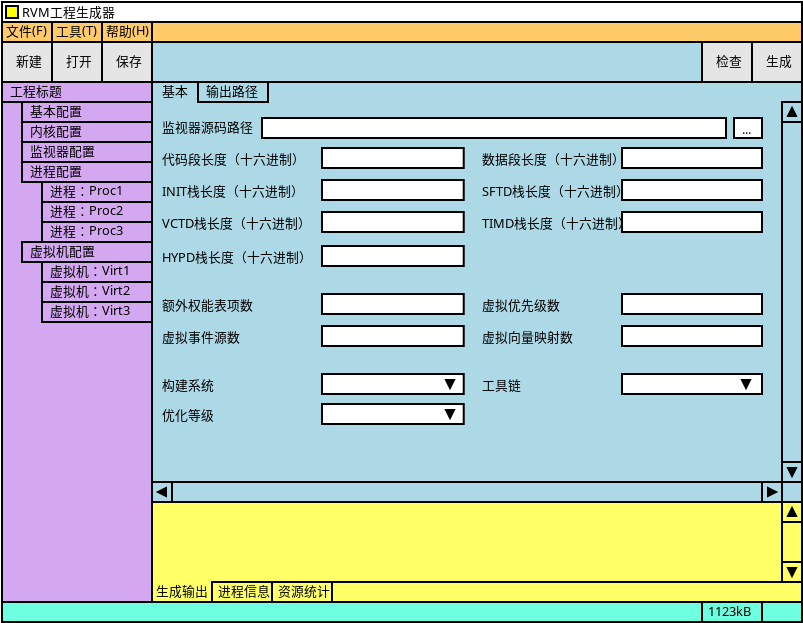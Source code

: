 <?xml version="1.0" encoding="UTF-8"?>
<dia:diagram xmlns:dia="http://www.lysator.liu.se/~alla/dia/">
  <dia:layer name="背景" visible="true" active="true">
    <dia:object type="Standard - Box" version="0" id="O0">
      <dia:attribute name="obj_pos">
        <dia:point val="16,1.5"/>
      </dia:attribute>
      <dia:attribute name="obj_bb">
        <dia:rectangle val="15.95,1.45;56.05,30.55"/>
      </dia:attribute>
      <dia:attribute name="elem_corner">
        <dia:point val="16,1.5"/>
      </dia:attribute>
      <dia:attribute name="elem_width">
        <dia:real val="40"/>
      </dia:attribute>
      <dia:attribute name="elem_height">
        <dia:real val="29"/>
      </dia:attribute>
      <dia:attribute name="border_width">
        <dia:real val="0.1"/>
      </dia:attribute>
      <dia:attribute name="inner_color">
        <dia:color val="#add8e6"/>
      </dia:attribute>
      <dia:attribute name="show_background">
        <dia:boolean val="true"/>
      </dia:attribute>
    </dia:object>
    <dia:group>
      <dia:object type="Standard - Box" version="0" id="O1">
        <dia:attribute name="obj_pos">
          <dia:point val="16,1"/>
        </dia:attribute>
        <dia:attribute name="obj_bb">
          <dia:rectangle val="15.95,0.95;18.55,2.05"/>
        </dia:attribute>
        <dia:attribute name="elem_corner">
          <dia:point val="16,1"/>
        </dia:attribute>
        <dia:attribute name="elem_width">
          <dia:real val="2.5"/>
        </dia:attribute>
        <dia:attribute name="elem_height">
          <dia:real val="1.0"/>
        </dia:attribute>
        <dia:attribute name="border_width">
          <dia:real val="0.1"/>
        </dia:attribute>
        <dia:attribute name="inner_color">
          <dia:color val="#ffca68"/>
        </dia:attribute>
        <dia:attribute name="show_background">
          <dia:boolean val="true"/>
        </dia:attribute>
      </dia:object>
      <dia:object type="Standard - Text" version="1" id="O2">
        <dia:attribute name="obj_pos">
          <dia:point val="16.2,1.7"/>
        </dia:attribute>
        <dia:attribute name="obj_bb">
          <dia:rectangle val="16.2,0.958;18.267,1.905"/>
        </dia:attribute>
        <dia:attribute name="text">
          <dia:composite type="text">
            <dia:attribute name="string">
              <dia:string>#文件(F)#</dia:string>
            </dia:attribute>
            <dia:attribute name="font">
              <dia:font family="Source Han Sans CN" style="0" name="Courier"/>
            </dia:attribute>
            <dia:attribute name="height">
              <dia:real val="0.8"/>
            </dia:attribute>
            <dia:attribute name="pos">
              <dia:point val="16.2,1.7"/>
            </dia:attribute>
            <dia:attribute name="color">
              <dia:color val="#000000"/>
            </dia:attribute>
            <dia:attribute name="alignment">
              <dia:enum val="0"/>
            </dia:attribute>
          </dia:composite>
        </dia:attribute>
        <dia:attribute name="valign">
          <dia:enum val="3"/>
        </dia:attribute>
      </dia:object>
    </dia:group>
    <dia:group>
      <dia:object type="Standard - Box" version="0" id="O3">
        <dia:attribute name="obj_pos">
          <dia:point val="18.5,1"/>
        </dia:attribute>
        <dia:attribute name="obj_bb">
          <dia:rectangle val="18.45,0.95;21.05,2.05"/>
        </dia:attribute>
        <dia:attribute name="elem_corner">
          <dia:point val="18.5,1"/>
        </dia:attribute>
        <dia:attribute name="elem_width">
          <dia:real val="2.5"/>
        </dia:attribute>
        <dia:attribute name="elem_height">
          <dia:real val="1"/>
        </dia:attribute>
        <dia:attribute name="border_width">
          <dia:real val="0.1"/>
        </dia:attribute>
        <dia:attribute name="inner_color">
          <dia:color val="#ffca68"/>
        </dia:attribute>
        <dia:attribute name="show_background">
          <dia:boolean val="true"/>
        </dia:attribute>
      </dia:object>
      <dia:object type="Standard - Text" version="1" id="O4">
        <dia:attribute name="obj_pos">
          <dia:point val="18.7,1.7"/>
        </dia:attribute>
        <dia:attribute name="obj_bb">
          <dia:rectangle val="18.7,0.958;20.797,1.905"/>
        </dia:attribute>
        <dia:attribute name="text">
          <dia:composite type="text">
            <dia:attribute name="string">
              <dia:string>#工具(T)#</dia:string>
            </dia:attribute>
            <dia:attribute name="font">
              <dia:font family="Source Han Sans CN" style="0" name="Courier"/>
            </dia:attribute>
            <dia:attribute name="height">
              <dia:real val="0.8"/>
            </dia:attribute>
            <dia:attribute name="pos">
              <dia:point val="18.7,1.7"/>
            </dia:attribute>
            <dia:attribute name="color">
              <dia:color val="#000000"/>
            </dia:attribute>
            <dia:attribute name="alignment">
              <dia:enum val="0"/>
            </dia:attribute>
          </dia:composite>
        </dia:attribute>
        <dia:attribute name="valign">
          <dia:enum val="3"/>
        </dia:attribute>
      </dia:object>
    </dia:group>
    <dia:group>
      <dia:object type="Standard - Box" version="0" id="O5">
        <dia:attribute name="obj_pos">
          <dia:point val="21,1"/>
        </dia:attribute>
        <dia:attribute name="obj_bb">
          <dia:rectangle val="20.95,0.95;23.55,2.05"/>
        </dia:attribute>
        <dia:attribute name="elem_corner">
          <dia:point val="21,1"/>
        </dia:attribute>
        <dia:attribute name="elem_width">
          <dia:real val="2.5"/>
        </dia:attribute>
        <dia:attribute name="elem_height">
          <dia:real val="1.0"/>
        </dia:attribute>
        <dia:attribute name="border_width">
          <dia:real val="0.1"/>
        </dia:attribute>
        <dia:attribute name="inner_color">
          <dia:color val="#ffca68"/>
        </dia:attribute>
        <dia:attribute name="show_background">
          <dia:boolean val="true"/>
        </dia:attribute>
      </dia:object>
      <dia:object type="Standard - Text" version="1" id="O6">
        <dia:attribute name="obj_pos">
          <dia:point val="21.2,1.7"/>
        </dia:attribute>
        <dia:attribute name="obj_bb">
          <dia:rectangle val="21.2,0.958;23.38,1.905"/>
        </dia:attribute>
        <dia:attribute name="text">
          <dia:composite type="text">
            <dia:attribute name="string">
              <dia:string>#帮助(H)#</dia:string>
            </dia:attribute>
            <dia:attribute name="font">
              <dia:font family="Source Han Sans CN" style="0" name="Courier"/>
            </dia:attribute>
            <dia:attribute name="height">
              <dia:real val="0.8"/>
            </dia:attribute>
            <dia:attribute name="pos">
              <dia:point val="21.2,1.7"/>
            </dia:attribute>
            <dia:attribute name="color">
              <dia:color val="#000000"/>
            </dia:attribute>
            <dia:attribute name="alignment">
              <dia:enum val="0"/>
            </dia:attribute>
          </dia:composite>
        </dia:attribute>
        <dia:attribute name="valign">
          <dia:enum val="3"/>
        </dia:attribute>
      </dia:object>
    </dia:group>
    <dia:object type="Standard - Box" version="0" id="O7">
      <dia:attribute name="obj_pos">
        <dia:point val="23.5,1"/>
      </dia:attribute>
      <dia:attribute name="obj_bb">
        <dia:rectangle val="23.45,0.95;56.05,2.05"/>
      </dia:attribute>
      <dia:attribute name="elem_corner">
        <dia:point val="23.5,1"/>
      </dia:attribute>
      <dia:attribute name="elem_width">
        <dia:real val="32.5"/>
      </dia:attribute>
      <dia:attribute name="elem_height">
        <dia:real val="1"/>
      </dia:attribute>
      <dia:attribute name="border_width">
        <dia:real val="0.1"/>
      </dia:attribute>
      <dia:attribute name="inner_color">
        <dia:color val="#ffca68"/>
      </dia:attribute>
      <dia:attribute name="show_background">
        <dia:boolean val="true"/>
      </dia:attribute>
    </dia:object>
    <dia:object type="Standard - Box" version="0" id="O8">
      <dia:attribute name="obj_pos">
        <dia:point val="16,4"/>
      </dia:attribute>
      <dia:attribute name="obj_bb">
        <dia:rectangle val="15.95,3.95;23.55,30.05"/>
      </dia:attribute>
      <dia:attribute name="elem_corner">
        <dia:point val="16,4"/>
      </dia:attribute>
      <dia:attribute name="elem_width">
        <dia:real val="7.5"/>
      </dia:attribute>
      <dia:attribute name="elem_height">
        <dia:real val="26"/>
      </dia:attribute>
      <dia:attribute name="border_width">
        <dia:real val="0.1"/>
      </dia:attribute>
      <dia:attribute name="inner_color">
        <dia:color val="#d4a8f0"/>
      </dia:attribute>
      <dia:attribute name="show_background">
        <dia:boolean val="true"/>
      </dia:attribute>
    </dia:object>
    <dia:group>
      <dia:object type="Standard - Box" version="0" id="O9">
        <dia:attribute name="obj_pos">
          <dia:point val="16,2"/>
        </dia:attribute>
        <dia:attribute name="obj_bb">
          <dia:rectangle val="15.95,1.95;18.55,4.05"/>
        </dia:attribute>
        <dia:attribute name="elem_corner">
          <dia:point val="16,2"/>
        </dia:attribute>
        <dia:attribute name="elem_width">
          <dia:real val="2.5"/>
        </dia:attribute>
        <dia:attribute name="elem_height">
          <dia:real val="2"/>
        </dia:attribute>
        <dia:attribute name="border_width">
          <dia:real val="0.1"/>
        </dia:attribute>
        <dia:attribute name="inner_color">
          <dia:color val="#e5e5e5"/>
        </dia:attribute>
        <dia:attribute name="show_background">
          <dia:boolean val="true"/>
        </dia:attribute>
      </dia:object>
      <dia:object type="Standard - Text" version="1" id="O10">
        <dia:attribute name="obj_pos">
          <dia:point val="16.7,3.2"/>
        </dia:attribute>
        <dia:attribute name="obj_bb">
          <dia:rectangle val="16.7,2.458;17.98,3.405"/>
        </dia:attribute>
        <dia:attribute name="text">
          <dia:composite type="text">
            <dia:attribute name="string">
              <dia:string>#新建#</dia:string>
            </dia:attribute>
            <dia:attribute name="font">
              <dia:font family="Source Han Sans CN" style="0" name="Courier"/>
            </dia:attribute>
            <dia:attribute name="height">
              <dia:real val="0.8"/>
            </dia:attribute>
            <dia:attribute name="pos">
              <dia:point val="16.7,3.2"/>
            </dia:attribute>
            <dia:attribute name="color">
              <dia:color val="#000000"/>
            </dia:attribute>
            <dia:attribute name="alignment">
              <dia:enum val="0"/>
            </dia:attribute>
          </dia:composite>
        </dia:attribute>
        <dia:attribute name="valign">
          <dia:enum val="3"/>
        </dia:attribute>
      </dia:object>
    </dia:group>
    <dia:group>
      <dia:object type="Standard - Box" version="0" id="O11">
        <dia:attribute name="obj_pos">
          <dia:point val="18.5,2"/>
        </dia:attribute>
        <dia:attribute name="obj_bb">
          <dia:rectangle val="18.45,1.95;21.05,4.05"/>
        </dia:attribute>
        <dia:attribute name="elem_corner">
          <dia:point val="18.5,2"/>
        </dia:attribute>
        <dia:attribute name="elem_width">
          <dia:real val="2.5"/>
        </dia:attribute>
        <dia:attribute name="elem_height">
          <dia:real val="2"/>
        </dia:attribute>
        <dia:attribute name="border_width">
          <dia:real val="0.1"/>
        </dia:attribute>
        <dia:attribute name="inner_color">
          <dia:color val="#e5e5e5"/>
        </dia:attribute>
        <dia:attribute name="show_background">
          <dia:boolean val="true"/>
        </dia:attribute>
      </dia:object>
      <dia:object type="Standard - Text" version="1" id="O12">
        <dia:attribute name="obj_pos">
          <dia:point val="19.2,3.2"/>
        </dia:attribute>
        <dia:attribute name="obj_bb">
          <dia:rectangle val="19.2,2.458;20.48,3.405"/>
        </dia:attribute>
        <dia:attribute name="text">
          <dia:composite type="text">
            <dia:attribute name="string">
              <dia:string>#打开#</dia:string>
            </dia:attribute>
            <dia:attribute name="font">
              <dia:font family="Source Han Sans CN" style="0" name="Courier"/>
            </dia:attribute>
            <dia:attribute name="height">
              <dia:real val="0.8"/>
            </dia:attribute>
            <dia:attribute name="pos">
              <dia:point val="19.2,3.2"/>
            </dia:attribute>
            <dia:attribute name="color">
              <dia:color val="#000000"/>
            </dia:attribute>
            <dia:attribute name="alignment">
              <dia:enum val="0"/>
            </dia:attribute>
          </dia:composite>
        </dia:attribute>
        <dia:attribute name="valign">
          <dia:enum val="3"/>
        </dia:attribute>
      </dia:object>
    </dia:group>
    <dia:group>
      <dia:object type="Standard - Box" version="0" id="O13">
        <dia:attribute name="obj_pos">
          <dia:point val="21,2"/>
        </dia:attribute>
        <dia:attribute name="obj_bb">
          <dia:rectangle val="20.95,1.95;23.55,4.05"/>
        </dia:attribute>
        <dia:attribute name="elem_corner">
          <dia:point val="21,2"/>
        </dia:attribute>
        <dia:attribute name="elem_width">
          <dia:real val="2.5"/>
        </dia:attribute>
        <dia:attribute name="elem_height">
          <dia:real val="2"/>
        </dia:attribute>
        <dia:attribute name="border_width">
          <dia:real val="0.1"/>
        </dia:attribute>
        <dia:attribute name="inner_color">
          <dia:color val="#e5e5e5"/>
        </dia:attribute>
        <dia:attribute name="show_background">
          <dia:boolean val="true"/>
        </dia:attribute>
      </dia:object>
      <dia:object type="Standard - Text" version="1" id="O14">
        <dia:attribute name="obj_pos">
          <dia:point val="21.7,3.2"/>
        </dia:attribute>
        <dia:attribute name="obj_bb">
          <dia:rectangle val="21.7,2.458;22.98,3.405"/>
        </dia:attribute>
        <dia:attribute name="text">
          <dia:composite type="text">
            <dia:attribute name="string">
              <dia:string>#保存#</dia:string>
            </dia:attribute>
            <dia:attribute name="font">
              <dia:font family="Source Han Sans CN" style="0" name="Courier"/>
            </dia:attribute>
            <dia:attribute name="height">
              <dia:real val="0.8"/>
            </dia:attribute>
            <dia:attribute name="pos">
              <dia:point val="21.7,3.2"/>
            </dia:attribute>
            <dia:attribute name="color">
              <dia:color val="#000000"/>
            </dia:attribute>
            <dia:attribute name="alignment">
              <dia:enum val="0"/>
            </dia:attribute>
          </dia:composite>
        </dia:attribute>
        <dia:attribute name="valign">
          <dia:enum val="3"/>
        </dia:attribute>
      </dia:object>
    </dia:group>
    <dia:object type="Standard - Box" version="0" id="O15">
      <dia:attribute name="obj_pos">
        <dia:point val="24.5,24"/>
      </dia:attribute>
      <dia:attribute name="obj_bb">
        <dia:rectangle val="24.45,23.95;54.05,25.05"/>
      </dia:attribute>
      <dia:attribute name="elem_corner">
        <dia:point val="24.5,24"/>
      </dia:attribute>
      <dia:attribute name="elem_width">
        <dia:real val="29.5"/>
      </dia:attribute>
      <dia:attribute name="elem_height">
        <dia:real val="1"/>
      </dia:attribute>
      <dia:attribute name="border_width">
        <dia:real val="0.1"/>
      </dia:attribute>
      <dia:attribute name="inner_color">
        <dia:color val="#add8e6"/>
      </dia:attribute>
      <dia:attribute name="show_background">
        <dia:boolean val="true"/>
      </dia:attribute>
    </dia:object>
    <dia:object type="Standard - Box" version="0" id="O16">
      <dia:attribute name="obj_pos">
        <dia:point val="55,6"/>
      </dia:attribute>
      <dia:attribute name="obj_bb">
        <dia:rectangle val="54.95,5.95;56.05,23.05"/>
      </dia:attribute>
      <dia:attribute name="elem_corner">
        <dia:point val="55,6"/>
      </dia:attribute>
      <dia:attribute name="elem_width">
        <dia:real val="1"/>
      </dia:attribute>
      <dia:attribute name="elem_height">
        <dia:real val="17.0"/>
      </dia:attribute>
      <dia:attribute name="border_width">
        <dia:real val="0.1"/>
      </dia:attribute>
      <dia:attribute name="inner_color">
        <dia:color val="#add8e6"/>
      </dia:attribute>
      <dia:attribute name="show_background">
        <dia:boolean val="true"/>
      </dia:attribute>
    </dia:object>
    <dia:group>
      <dia:object type="Standard - Box" version="0" id="O17">
        <dia:attribute name="obj_pos">
          <dia:point val="55,5"/>
        </dia:attribute>
        <dia:attribute name="obj_bb">
          <dia:rectangle val="54.95,4.95;56.05,6.05"/>
        </dia:attribute>
        <dia:attribute name="elem_corner">
          <dia:point val="55,5"/>
        </dia:attribute>
        <dia:attribute name="elem_width">
          <dia:real val="1"/>
        </dia:attribute>
        <dia:attribute name="elem_height">
          <dia:real val="1"/>
        </dia:attribute>
        <dia:attribute name="border_width">
          <dia:real val="0.1"/>
        </dia:attribute>
        <dia:attribute name="inner_color">
          <dia:color val="#add8e6"/>
        </dia:attribute>
        <dia:attribute name="show_background">
          <dia:boolean val="true"/>
        </dia:attribute>
      </dia:object>
      <dia:object type="Standard - Polygon" version="0" id="O18">
        <dia:attribute name="obj_pos">
          <dia:point val="55.7,5.7"/>
        </dia:attribute>
        <dia:attribute name="obj_bb">
          <dia:rectangle val="55.219,5.188;55.781,5.75"/>
        </dia:attribute>
        <dia:attribute name="poly_points">
          <dia:point val="55.7,5.7"/>
          <dia:point val="55.3,5.7"/>
          <dia:point val="55.5,5.3"/>
        </dia:attribute>
        <dia:attribute name="line_width">
          <dia:real val="0.1"/>
        </dia:attribute>
        <dia:attribute name="inner_color">
          <dia:color val="#000000"/>
        </dia:attribute>
        <dia:attribute name="show_background">
          <dia:boolean val="true"/>
        </dia:attribute>
      </dia:object>
    </dia:group>
    <dia:group>
      <dia:object type="Standard - Box" version="0" id="O19">
        <dia:attribute name="obj_pos">
          <dia:point val="55,23"/>
        </dia:attribute>
        <dia:attribute name="obj_bb">
          <dia:rectangle val="54.95,22.95;56.05,24.05"/>
        </dia:attribute>
        <dia:attribute name="elem_corner">
          <dia:point val="55,23"/>
        </dia:attribute>
        <dia:attribute name="elem_width">
          <dia:real val="1"/>
        </dia:attribute>
        <dia:attribute name="elem_height">
          <dia:real val="1"/>
        </dia:attribute>
        <dia:attribute name="border_width">
          <dia:real val="0.1"/>
        </dia:attribute>
        <dia:attribute name="inner_color">
          <dia:color val="#add8e6"/>
        </dia:attribute>
        <dia:attribute name="show_background">
          <dia:boolean val="true"/>
        </dia:attribute>
      </dia:object>
      <dia:object type="Standard - Polygon" version="0" id="O20">
        <dia:attribute name="obj_pos">
          <dia:point val="55.7,23.3"/>
        </dia:attribute>
        <dia:attribute name="obj_bb">
          <dia:rectangle val="55.219,23.25;55.781,23.812"/>
        </dia:attribute>
        <dia:attribute name="poly_points">
          <dia:point val="55.7,23.3"/>
          <dia:point val="55.3,23.3"/>
          <dia:point val="55.5,23.7"/>
        </dia:attribute>
        <dia:attribute name="line_width">
          <dia:real val="0.1"/>
        </dia:attribute>
        <dia:attribute name="inner_color">
          <dia:color val="#000000"/>
        </dia:attribute>
        <dia:attribute name="show_background">
          <dia:boolean val="true"/>
        </dia:attribute>
      </dia:object>
    </dia:group>
    <dia:group>
      <dia:object type="Standard - Box" version="0" id="O21">
        <dia:attribute name="obj_pos">
          <dia:point val="54,24"/>
        </dia:attribute>
        <dia:attribute name="obj_bb">
          <dia:rectangle val="53.95,23.95;55.05,25.05"/>
        </dia:attribute>
        <dia:attribute name="elem_corner">
          <dia:point val="54,24"/>
        </dia:attribute>
        <dia:attribute name="elem_width">
          <dia:real val="1"/>
        </dia:attribute>
        <dia:attribute name="elem_height">
          <dia:real val="1"/>
        </dia:attribute>
        <dia:attribute name="border_width">
          <dia:real val="0.1"/>
        </dia:attribute>
        <dia:attribute name="inner_color">
          <dia:color val="#add8e6"/>
        </dia:attribute>
        <dia:attribute name="show_background">
          <dia:boolean val="true"/>
        </dia:attribute>
      </dia:object>
      <dia:object type="Standard - Polygon" version="0" id="O22">
        <dia:attribute name="obj_pos">
          <dia:point val="54.7,24.5"/>
        </dia:attribute>
        <dia:attribute name="obj_bb">
          <dia:rectangle val="54.25,24.219;54.812,24.781"/>
        </dia:attribute>
        <dia:attribute name="poly_points">
          <dia:point val="54.7,24.5"/>
          <dia:point val="54.3,24.3"/>
          <dia:point val="54.3,24.7"/>
        </dia:attribute>
        <dia:attribute name="line_width">
          <dia:real val="0.1"/>
        </dia:attribute>
        <dia:attribute name="inner_color">
          <dia:color val="#000000"/>
        </dia:attribute>
        <dia:attribute name="show_background">
          <dia:boolean val="true"/>
        </dia:attribute>
      </dia:object>
    </dia:group>
    <dia:group>
      <dia:object type="Standard - Box" version="0" id="O23">
        <dia:attribute name="obj_pos">
          <dia:point val="23.5,24"/>
        </dia:attribute>
        <dia:attribute name="obj_bb">
          <dia:rectangle val="23.45,23.95;24.55,25.05"/>
        </dia:attribute>
        <dia:attribute name="elem_corner">
          <dia:point val="23.5,24"/>
        </dia:attribute>
        <dia:attribute name="elem_width">
          <dia:real val="1"/>
        </dia:attribute>
        <dia:attribute name="elem_height">
          <dia:real val="1"/>
        </dia:attribute>
        <dia:attribute name="border_width">
          <dia:real val="0.1"/>
        </dia:attribute>
        <dia:attribute name="inner_color">
          <dia:color val="#add8e6"/>
        </dia:attribute>
        <dia:attribute name="show_background">
          <dia:boolean val="true"/>
        </dia:attribute>
      </dia:object>
      <dia:object type="Standard - Polygon" version="0" id="O24">
        <dia:attribute name="obj_pos">
          <dia:point val="23.8,24.5"/>
        </dia:attribute>
        <dia:attribute name="obj_bb">
          <dia:rectangle val="23.688,24.219;24.25,24.781"/>
        </dia:attribute>
        <dia:attribute name="poly_points">
          <dia:point val="23.8,24.5"/>
          <dia:point val="24.2,24.3"/>
          <dia:point val="24.2,24.7"/>
        </dia:attribute>
        <dia:attribute name="line_width">
          <dia:real val="0.1"/>
        </dia:attribute>
        <dia:attribute name="inner_color">
          <dia:color val="#000000"/>
        </dia:attribute>
        <dia:attribute name="show_background">
          <dia:boolean val="true"/>
        </dia:attribute>
      </dia:object>
    </dia:group>
    <dia:object type="Standard - Box" version="0" id="O25">
      <dia:attribute name="obj_pos">
        <dia:point val="23.5,25"/>
      </dia:attribute>
      <dia:attribute name="obj_bb">
        <dia:rectangle val="23.45,24.95;56.05,30.05"/>
      </dia:attribute>
      <dia:attribute name="elem_corner">
        <dia:point val="23.5,25"/>
      </dia:attribute>
      <dia:attribute name="elem_width">
        <dia:real val="32.5"/>
      </dia:attribute>
      <dia:attribute name="elem_height">
        <dia:real val="5"/>
      </dia:attribute>
      <dia:attribute name="border_width">
        <dia:real val="0.1"/>
      </dia:attribute>
      <dia:attribute name="inner_color">
        <dia:color val="#ffff66"/>
      </dia:attribute>
      <dia:attribute name="show_background">
        <dia:boolean val="true"/>
      </dia:attribute>
    </dia:object>
    <dia:object type="Standard - Text" version="1" id="O26">
      <dia:attribute name="obj_pos">
        <dia:point val="23.7,29.7"/>
      </dia:attribute>
      <dia:attribute name="obj_bb">
        <dia:rectangle val="23.7,28.957;26.26,29.905"/>
      </dia:attribute>
      <dia:attribute name="text">
        <dia:composite type="text">
          <dia:attribute name="string">
            <dia:string>#生成输出#</dia:string>
          </dia:attribute>
          <dia:attribute name="font">
            <dia:font family="Source Han Sans CN" style="0" name="Courier"/>
          </dia:attribute>
          <dia:attribute name="height">
            <dia:real val="0.8"/>
          </dia:attribute>
          <dia:attribute name="pos">
            <dia:point val="23.7,29.7"/>
          </dia:attribute>
          <dia:attribute name="color">
            <dia:color val="#000000"/>
          </dia:attribute>
          <dia:attribute name="alignment">
            <dia:enum val="0"/>
          </dia:attribute>
        </dia:composite>
      </dia:attribute>
      <dia:attribute name="valign">
        <dia:enum val="3"/>
      </dia:attribute>
    </dia:object>
    <dia:object type="Standard - Box" version="0" id="O27">
      <dia:attribute name="obj_pos">
        <dia:point val="16,30"/>
      </dia:attribute>
      <dia:attribute name="obj_bb">
        <dia:rectangle val="15.95,29.95;51.05,31.05"/>
      </dia:attribute>
      <dia:attribute name="elem_corner">
        <dia:point val="16,30"/>
      </dia:attribute>
      <dia:attribute name="elem_width">
        <dia:real val="35"/>
      </dia:attribute>
      <dia:attribute name="elem_height">
        <dia:real val="1"/>
      </dia:attribute>
      <dia:attribute name="border_width">
        <dia:real val="0.1"/>
      </dia:attribute>
      <dia:attribute name="inner_color">
        <dia:color val="#6dffdf"/>
      </dia:attribute>
      <dia:attribute name="show_background">
        <dia:boolean val="true"/>
      </dia:attribute>
    </dia:object>
    <dia:object type="Standard - Box" version="0" id="O28">
      <dia:attribute name="obj_pos">
        <dia:point val="55,26"/>
      </dia:attribute>
      <dia:attribute name="obj_bb">
        <dia:rectangle val="54.95,25.95;56.05,28.05"/>
      </dia:attribute>
      <dia:attribute name="elem_corner">
        <dia:point val="55,26"/>
      </dia:attribute>
      <dia:attribute name="elem_width">
        <dia:real val="1"/>
      </dia:attribute>
      <dia:attribute name="elem_height">
        <dia:real val="2"/>
      </dia:attribute>
      <dia:attribute name="border_width">
        <dia:real val="0.1"/>
      </dia:attribute>
      <dia:attribute name="inner_color">
        <dia:color val="#ffff66"/>
      </dia:attribute>
      <dia:attribute name="show_background">
        <dia:boolean val="true"/>
      </dia:attribute>
    </dia:object>
    <dia:group>
      <dia:object type="Standard - Box" version="0" id="O29">
        <dia:attribute name="obj_pos">
          <dia:point val="55,25"/>
        </dia:attribute>
        <dia:attribute name="obj_bb">
          <dia:rectangle val="54.95,24.95;56.05,26.05"/>
        </dia:attribute>
        <dia:attribute name="elem_corner">
          <dia:point val="55,25"/>
        </dia:attribute>
        <dia:attribute name="elem_width">
          <dia:real val="1"/>
        </dia:attribute>
        <dia:attribute name="elem_height">
          <dia:real val="1"/>
        </dia:attribute>
        <dia:attribute name="border_width">
          <dia:real val="0.1"/>
        </dia:attribute>
        <dia:attribute name="inner_color">
          <dia:color val="#ffff66"/>
        </dia:attribute>
        <dia:attribute name="show_background">
          <dia:boolean val="true"/>
        </dia:attribute>
      </dia:object>
      <dia:object type="Standard - Polygon" version="0" id="O30">
        <dia:attribute name="obj_pos">
          <dia:point val="55.7,25.7"/>
        </dia:attribute>
        <dia:attribute name="obj_bb">
          <dia:rectangle val="55.219,25.188;55.781,25.75"/>
        </dia:attribute>
        <dia:attribute name="poly_points">
          <dia:point val="55.7,25.7"/>
          <dia:point val="55.3,25.7"/>
          <dia:point val="55.5,25.3"/>
        </dia:attribute>
        <dia:attribute name="line_width">
          <dia:real val="0.1"/>
        </dia:attribute>
        <dia:attribute name="inner_color">
          <dia:color val="#000000"/>
        </dia:attribute>
        <dia:attribute name="show_background">
          <dia:boolean val="true"/>
        </dia:attribute>
      </dia:object>
    </dia:group>
    <dia:group>
      <dia:object type="Standard - Box" version="0" id="O31">
        <dia:attribute name="obj_pos">
          <dia:point val="55,28"/>
        </dia:attribute>
        <dia:attribute name="obj_bb">
          <dia:rectangle val="54.95,27.95;56.05,29.05"/>
        </dia:attribute>
        <dia:attribute name="elem_corner">
          <dia:point val="55,28"/>
        </dia:attribute>
        <dia:attribute name="elem_width">
          <dia:real val="1"/>
        </dia:attribute>
        <dia:attribute name="elem_height">
          <dia:real val="1"/>
        </dia:attribute>
        <dia:attribute name="border_width">
          <dia:real val="0.1"/>
        </dia:attribute>
        <dia:attribute name="inner_color">
          <dia:color val="#ffff66"/>
        </dia:attribute>
        <dia:attribute name="show_background">
          <dia:boolean val="true"/>
        </dia:attribute>
      </dia:object>
      <dia:object type="Standard - Polygon" version="0" id="O32">
        <dia:attribute name="obj_pos">
          <dia:point val="55.7,28.3"/>
        </dia:attribute>
        <dia:attribute name="obj_bb">
          <dia:rectangle val="55.219,28.25;55.781,28.812"/>
        </dia:attribute>
        <dia:attribute name="poly_points">
          <dia:point val="55.7,28.3"/>
          <dia:point val="55.3,28.3"/>
          <dia:point val="55.5,28.7"/>
        </dia:attribute>
        <dia:attribute name="line_width">
          <dia:real val="0.1"/>
        </dia:attribute>
        <dia:attribute name="inner_color">
          <dia:color val="#000000"/>
        </dia:attribute>
        <dia:attribute name="show_background">
          <dia:boolean val="true"/>
        </dia:attribute>
      </dia:object>
    </dia:group>
    <dia:object type="Standard - Box" version="0" id="O33">
      <dia:attribute name="obj_pos">
        <dia:point val="32.5,29"/>
      </dia:attribute>
      <dia:attribute name="obj_bb">
        <dia:rectangle val="32.45,28.95;56.05,30.05"/>
      </dia:attribute>
      <dia:attribute name="elem_corner">
        <dia:point val="32.5,29"/>
      </dia:attribute>
      <dia:attribute name="elem_width">
        <dia:real val="23.5"/>
      </dia:attribute>
      <dia:attribute name="elem_height">
        <dia:real val="1"/>
      </dia:attribute>
      <dia:attribute name="border_width">
        <dia:real val="0.1"/>
      </dia:attribute>
      <dia:attribute name="inner_color">
        <dia:color val="#ffff66"/>
      </dia:attribute>
      <dia:attribute name="show_background">
        <dia:boolean val="true"/>
      </dia:attribute>
    </dia:object>
    <dia:object type="Standard - Box" version="0" id="O34">
      <dia:attribute name="obj_pos">
        <dia:point val="54,30"/>
      </dia:attribute>
      <dia:attribute name="obj_bb">
        <dia:rectangle val="53.95,29.95;56.05,31.05"/>
      </dia:attribute>
      <dia:attribute name="elem_corner">
        <dia:point val="54,30"/>
      </dia:attribute>
      <dia:attribute name="elem_width">
        <dia:real val="2"/>
      </dia:attribute>
      <dia:attribute name="elem_height">
        <dia:real val="1"/>
      </dia:attribute>
      <dia:attribute name="border_width">
        <dia:real val="0.1"/>
      </dia:attribute>
      <dia:attribute name="inner_color">
        <dia:color val="#6dffdf"/>
      </dia:attribute>
      <dia:attribute name="show_background">
        <dia:boolean val="true"/>
      </dia:attribute>
    </dia:object>
    <dia:group>
      <dia:object type="Standard - Box" version="0" id="O35">
        <dia:attribute name="obj_pos">
          <dia:point val="17,8"/>
        </dia:attribute>
        <dia:attribute name="obj_bb">
          <dia:rectangle val="16.95,7.95;23.55,9.05"/>
        </dia:attribute>
        <dia:attribute name="elem_corner">
          <dia:point val="17,8"/>
        </dia:attribute>
        <dia:attribute name="elem_width">
          <dia:real val="6.5"/>
        </dia:attribute>
        <dia:attribute name="elem_height">
          <dia:real val="1"/>
        </dia:attribute>
        <dia:attribute name="border_width">
          <dia:real val="0.1"/>
        </dia:attribute>
        <dia:attribute name="inner_color">
          <dia:color val="#d4a8f0"/>
        </dia:attribute>
        <dia:attribute name="show_background">
          <dia:boolean val="true"/>
        </dia:attribute>
      </dia:object>
      <dia:object type="Standard - Text" version="1" id="O36">
        <dia:attribute name="obj_pos">
          <dia:point val="17.4,8.7"/>
        </dia:attribute>
        <dia:attribute name="obj_bb">
          <dia:rectangle val="17.4,7.957;19.96,8.905"/>
        </dia:attribute>
        <dia:attribute name="text">
          <dia:composite type="text">
            <dia:attribute name="string">
              <dia:string>#进程配置#</dia:string>
            </dia:attribute>
            <dia:attribute name="font">
              <dia:font family="Source Han Sans CN" style="0" name="Courier"/>
            </dia:attribute>
            <dia:attribute name="height">
              <dia:real val="0.8"/>
            </dia:attribute>
            <dia:attribute name="pos">
              <dia:point val="17.4,8.7"/>
            </dia:attribute>
            <dia:attribute name="color">
              <dia:color val="#000000"/>
            </dia:attribute>
            <dia:attribute name="alignment">
              <dia:enum val="0"/>
            </dia:attribute>
          </dia:composite>
        </dia:attribute>
        <dia:attribute name="valign">
          <dia:enum val="3"/>
        </dia:attribute>
      </dia:object>
    </dia:group>
    <dia:group>
      <dia:object type="Standard - Box" version="0" id="O37">
        <dia:attribute name="obj_pos">
          <dia:point val="16,0"/>
        </dia:attribute>
        <dia:attribute name="obj_bb">
          <dia:rectangle val="15.95,-0.05;56.05,1.05"/>
        </dia:attribute>
        <dia:attribute name="elem_corner">
          <dia:point val="16,0"/>
        </dia:attribute>
        <dia:attribute name="elem_width">
          <dia:real val="40"/>
        </dia:attribute>
        <dia:attribute name="elem_height">
          <dia:real val="1"/>
        </dia:attribute>
        <dia:attribute name="show_background">
          <dia:boolean val="true"/>
        </dia:attribute>
      </dia:object>
      <dia:object type="Standard - Text" version="1" id="O38">
        <dia:attribute name="obj_pos">
          <dia:point val="17,0.75"/>
        </dia:attribute>
        <dia:attribute name="obj_bb">
          <dia:rectangle val="17,0.007;21.495,0.955"/>
        </dia:attribute>
        <dia:attribute name="text">
          <dia:composite type="text">
            <dia:attribute name="string">
              <dia:string>#RVM工程生成器#</dia:string>
            </dia:attribute>
            <dia:attribute name="font">
              <dia:font family="Source Han Sans CN" style="0" name="Courier"/>
            </dia:attribute>
            <dia:attribute name="height">
              <dia:real val="0.8"/>
            </dia:attribute>
            <dia:attribute name="pos">
              <dia:point val="17,0.75"/>
            </dia:attribute>
            <dia:attribute name="color">
              <dia:color val="#000000"/>
            </dia:attribute>
            <dia:attribute name="alignment">
              <dia:enum val="0"/>
            </dia:attribute>
          </dia:composite>
        </dia:attribute>
        <dia:attribute name="valign">
          <dia:enum val="3"/>
        </dia:attribute>
      </dia:object>
      <dia:object type="Standard - Box" version="0" id="O39">
        <dia:attribute name="obj_pos">
          <dia:point val="16.2,0.2"/>
        </dia:attribute>
        <dia:attribute name="obj_bb">
          <dia:rectangle val="16.15,0.15;16.85,0.85"/>
        </dia:attribute>
        <dia:attribute name="elem_corner">
          <dia:point val="16.2,0.2"/>
        </dia:attribute>
        <dia:attribute name="elem_width">
          <dia:real val="0.6"/>
        </dia:attribute>
        <dia:attribute name="elem_height">
          <dia:real val="0.6"/>
        </dia:attribute>
        <dia:attribute name="border_width">
          <dia:real val="0.1"/>
        </dia:attribute>
        <dia:attribute name="inner_color">
          <dia:color val="#ffff00"/>
        </dia:attribute>
        <dia:attribute name="show_background">
          <dia:boolean val="true"/>
        </dia:attribute>
      </dia:object>
    </dia:group>
    <dia:group>
      <dia:object type="Standard - Box" version="0" id="O40">
        <dia:attribute name="obj_pos">
          <dia:point val="53.5,2"/>
        </dia:attribute>
        <dia:attribute name="obj_bb">
          <dia:rectangle val="53.45,1.95;56.05,4.05"/>
        </dia:attribute>
        <dia:attribute name="elem_corner">
          <dia:point val="53.5,2"/>
        </dia:attribute>
        <dia:attribute name="elem_width">
          <dia:real val="2.5"/>
        </dia:attribute>
        <dia:attribute name="elem_height">
          <dia:real val="2"/>
        </dia:attribute>
        <dia:attribute name="border_width">
          <dia:real val="0.1"/>
        </dia:attribute>
        <dia:attribute name="inner_color">
          <dia:color val="#e5e5e5"/>
        </dia:attribute>
        <dia:attribute name="show_background">
          <dia:boolean val="true"/>
        </dia:attribute>
      </dia:object>
      <dia:object type="Standard - Text" version="1" id="O41">
        <dia:attribute name="obj_pos">
          <dia:point val="54.2,3.2"/>
        </dia:attribute>
        <dia:attribute name="obj_bb">
          <dia:rectangle val="54.2,2.458;55.48,3.405"/>
        </dia:attribute>
        <dia:attribute name="text">
          <dia:composite type="text">
            <dia:attribute name="string">
              <dia:string>#生成#</dia:string>
            </dia:attribute>
            <dia:attribute name="font">
              <dia:font family="Source Han Sans CN" style="0" name="Courier"/>
            </dia:attribute>
            <dia:attribute name="height">
              <dia:real val="0.8"/>
            </dia:attribute>
            <dia:attribute name="pos">
              <dia:point val="54.2,3.2"/>
            </dia:attribute>
            <dia:attribute name="color">
              <dia:color val="#000000"/>
            </dia:attribute>
            <dia:attribute name="alignment">
              <dia:enum val="0"/>
            </dia:attribute>
          </dia:composite>
        </dia:attribute>
        <dia:attribute name="valign">
          <dia:enum val="3"/>
        </dia:attribute>
      </dia:object>
    </dia:group>
    <dia:group>
      <dia:object type="Standard - Box" version="0" id="O42">
        <dia:attribute name="obj_pos">
          <dia:point val="51,2"/>
        </dia:attribute>
        <dia:attribute name="obj_bb">
          <dia:rectangle val="50.95,1.95;53.55,4.05"/>
        </dia:attribute>
        <dia:attribute name="elem_corner">
          <dia:point val="51,2"/>
        </dia:attribute>
        <dia:attribute name="elem_width">
          <dia:real val="2.5"/>
        </dia:attribute>
        <dia:attribute name="elem_height">
          <dia:real val="2"/>
        </dia:attribute>
        <dia:attribute name="border_width">
          <dia:real val="0.1"/>
        </dia:attribute>
        <dia:attribute name="inner_color">
          <dia:color val="#e5e5e5"/>
        </dia:attribute>
        <dia:attribute name="show_background">
          <dia:boolean val="true"/>
        </dia:attribute>
      </dia:object>
      <dia:object type="Standard - Text" version="1" id="O43">
        <dia:attribute name="obj_pos">
          <dia:point val="51.7,3.2"/>
        </dia:attribute>
        <dia:attribute name="obj_bb">
          <dia:rectangle val="51.7,2.458;52.98,3.405"/>
        </dia:attribute>
        <dia:attribute name="text">
          <dia:composite type="text">
            <dia:attribute name="string">
              <dia:string>#检查#</dia:string>
            </dia:attribute>
            <dia:attribute name="font">
              <dia:font family="Source Han Sans CN" style="0" name="Courier"/>
            </dia:attribute>
            <dia:attribute name="height">
              <dia:real val="0.8"/>
            </dia:attribute>
            <dia:attribute name="pos">
              <dia:point val="51.7,3.2"/>
            </dia:attribute>
            <dia:attribute name="color">
              <dia:color val="#000000"/>
            </dia:attribute>
            <dia:attribute name="alignment">
              <dia:enum val="0"/>
            </dia:attribute>
          </dia:composite>
        </dia:attribute>
        <dia:attribute name="valign">
          <dia:enum val="3"/>
        </dia:attribute>
      </dia:object>
    </dia:group>
    <dia:group>
      <dia:object type="Standard - Box" version="0" id="O44">
        <dia:attribute name="obj_pos">
          <dia:point val="26.5,29"/>
        </dia:attribute>
        <dia:attribute name="obj_bb">
          <dia:rectangle val="26.45,28.95;29.55,30.05"/>
        </dia:attribute>
        <dia:attribute name="elem_corner">
          <dia:point val="26.5,29"/>
        </dia:attribute>
        <dia:attribute name="elem_width">
          <dia:real val="3"/>
        </dia:attribute>
        <dia:attribute name="elem_height">
          <dia:real val="1"/>
        </dia:attribute>
        <dia:attribute name="border_width">
          <dia:real val="0.1"/>
        </dia:attribute>
        <dia:attribute name="inner_color">
          <dia:color val="#ffff66"/>
        </dia:attribute>
        <dia:attribute name="show_background">
          <dia:boolean val="true"/>
        </dia:attribute>
      </dia:object>
      <dia:object type="Standard - Text" version="1" id="O45">
        <dia:attribute name="obj_pos">
          <dia:point val="26.8,29.7"/>
        </dia:attribute>
        <dia:attribute name="obj_bb">
          <dia:rectangle val="26.8,28.957;29.36,29.905"/>
        </dia:attribute>
        <dia:attribute name="text">
          <dia:composite type="text">
            <dia:attribute name="string">
              <dia:string>#进程信息#</dia:string>
            </dia:attribute>
            <dia:attribute name="font">
              <dia:font family="Source Han Sans CN" style="0" name="Courier"/>
            </dia:attribute>
            <dia:attribute name="height">
              <dia:real val="0.8"/>
            </dia:attribute>
            <dia:attribute name="pos">
              <dia:point val="26.8,29.7"/>
            </dia:attribute>
            <dia:attribute name="color">
              <dia:color val="#000000"/>
            </dia:attribute>
            <dia:attribute name="alignment">
              <dia:enum val="0"/>
            </dia:attribute>
          </dia:composite>
        </dia:attribute>
        <dia:attribute name="valign">
          <dia:enum val="3"/>
        </dia:attribute>
      </dia:object>
    </dia:group>
    <dia:group>
      <dia:object type="Standard - Box" version="0" id="O46">
        <dia:attribute name="obj_pos">
          <dia:point val="29.5,29"/>
        </dia:attribute>
        <dia:attribute name="obj_bb">
          <dia:rectangle val="29.45,28.95;32.55,30.05"/>
        </dia:attribute>
        <dia:attribute name="elem_corner">
          <dia:point val="29.5,29"/>
        </dia:attribute>
        <dia:attribute name="elem_width">
          <dia:real val="3"/>
        </dia:attribute>
        <dia:attribute name="elem_height">
          <dia:real val="1"/>
        </dia:attribute>
        <dia:attribute name="border_width">
          <dia:real val="0.1"/>
        </dia:attribute>
        <dia:attribute name="inner_color">
          <dia:color val="#ffff66"/>
        </dia:attribute>
        <dia:attribute name="show_background">
          <dia:boolean val="true"/>
        </dia:attribute>
      </dia:object>
      <dia:object type="Standard - Text" version="1" id="O47">
        <dia:attribute name="obj_pos">
          <dia:point val="29.8,29.7"/>
        </dia:attribute>
        <dia:attribute name="obj_bb">
          <dia:rectangle val="29.8,28.957;32.36,29.905"/>
        </dia:attribute>
        <dia:attribute name="text">
          <dia:composite type="text">
            <dia:attribute name="string">
              <dia:string>#资源统计#</dia:string>
            </dia:attribute>
            <dia:attribute name="font">
              <dia:font family="Source Han Sans CN" style="0" name="Courier"/>
            </dia:attribute>
            <dia:attribute name="height">
              <dia:real val="0.8"/>
            </dia:attribute>
            <dia:attribute name="pos">
              <dia:point val="29.8,29.7"/>
            </dia:attribute>
            <dia:attribute name="color">
              <dia:color val="#000000"/>
            </dia:attribute>
            <dia:attribute name="alignment">
              <dia:enum val="0"/>
            </dia:attribute>
          </dia:composite>
        </dia:attribute>
        <dia:attribute name="valign">
          <dia:enum val="3"/>
        </dia:attribute>
      </dia:object>
    </dia:group>
    <dia:group>
      <dia:object type="Standard - Box" version="0" id="O48">
        <dia:attribute name="obj_pos">
          <dia:point val="17,12"/>
        </dia:attribute>
        <dia:attribute name="obj_bb">
          <dia:rectangle val="16.95,11.95;23.55,13.05"/>
        </dia:attribute>
        <dia:attribute name="elem_corner">
          <dia:point val="17,12"/>
        </dia:attribute>
        <dia:attribute name="elem_width">
          <dia:real val="6.5"/>
        </dia:attribute>
        <dia:attribute name="elem_height">
          <dia:real val="1"/>
        </dia:attribute>
        <dia:attribute name="border_width">
          <dia:real val="0.1"/>
        </dia:attribute>
        <dia:attribute name="inner_color">
          <dia:color val="#d4a8f0"/>
        </dia:attribute>
        <dia:attribute name="show_background">
          <dia:boolean val="true"/>
        </dia:attribute>
      </dia:object>
      <dia:object type="Standard - Text" version="1" id="O49">
        <dia:attribute name="obj_pos">
          <dia:point val="17.4,12.7"/>
        </dia:attribute>
        <dia:attribute name="obj_bb">
          <dia:rectangle val="17.4,11.957;20.6,12.905"/>
        </dia:attribute>
        <dia:attribute name="text">
          <dia:composite type="text">
            <dia:attribute name="string">
              <dia:string>#虚拟机配置#</dia:string>
            </dia:attribute>
            <dia:attribute name="font">
              <dia:font family="Source Han Sans CN" style="0" name="Courier"/>
            </dia:attribute>
            <dia:attribute name="height">
              <dia:real val="0.8"/>
            </dia:attribute>
            <dia:attribute name="pos">
              <dia:point val="17.4,12.7"/>
            </dia:attribute>
            <dia:attribute name="color">
              <dia:color val="#000000"/>
            </dia:attribute>
            <dia:attribute name="alignment">
              <dia:enum val="0"/>
            </dia:attribute>
          </dia:composite>
        </dia:attribute>
        <dia:attribute name="valign">
          <dia:enum val="3"/>
        </dia:attribute>
      </dia:object>
    </dia:group>
    <dia:group>
      <dia:object type="Standard - Box" version="0" id="O50">
        <dia:attribute name="obj_pos">
          <dia:point val="16,4"/>
        </dia:attribute>
        <dia:attribute name="obj_bb">
          <dia:rectangle val="15.95,3.95;23.55,5.05"/>
        </dia:attribute>
        <dia:attribute name="elem_corner">
          <dia:point val="16,4"/>
        </dia:attribute>
        <dia:attribute name="elem_width">
          <dia:real val="7.5"/>
        </dia:attribute>
        <dia:attribute name="elem_height">
          <dia:real val="1"/>
        </dia:attribute>
        <dia:attribute name="border_width">
          <dia:real val="0.1"/>
        </dia:attribute>
        <dia:attribute name="inner_color">
          <dia:color val="#d4a8f0"/>
        </dia:attribute>
        <dia:attribute name="show_background">
          <dia:boolean val="true"/>
        </dia:attribute>
      </dia:object>
      <dia:object type="Standard - Text" version="1" id="O51">
        <dia:attribute name="obj_pos">
          <dia:point val="16.4,4.7"/>
        </dia:attribute>
        <dia:attribute name="obj_bb">
          <dia:rectangle val="16.4,3.958;18.96,4.905"/>
        </dia:attribute>
        <dia:attribute name="text">
          <dia:composite type="text">
            <dia:attribute name="string">
              <dia:string>#工程标题#</dia:string>
            </dia:attribute>
            <dia:attribute name="font">
              <dia:font family="Source Han Sans CN" style="0" name="Courier"/>
            </dia:attribute>
            <dia:attribute name="height">
              <dia:real val="0.8"/>
            </dia:attribute>
            <dia:attribute name="pos">
              <dia:point val="16.4,4.7"/>
            </dia:attribute>
            <dia:attribute name="color">
              <dia:color val="#000000"/>
            </dia:attribute>
            <dia:attribute name="alignment">
              <dia:enum val="0"/>
            </dia:attribute>
          </dia:composite>
        </dia:attribute>
        <dia:attribute name="valign">
          <dia:enum val="3"/>
        </dia:attribute>
      </dia:object>
    </dia:group>
    <dia:group>
      <dia:object type="Standard - Box" version="0" id="O52">
        <dia:attribute name="obj_pos">
          <dia:point val="17,5"/>
        </dia:attribute>
        <dia:attribute name="obj_bb">
          <dia:rectangle val="16.95,4.95;23.55,6.05"/>
        </dia:attribute>
        <dia:attribute name="elem_corner">
          <dia:point val="17,5"/>
        </dia:attribute>
        <dia:attribute name="elem_width">
          <dia:real val="6.5"/>
        </dia:attribute>
        <dia:attribute name="elem_height">
          <dia:real val="1"/>
        </dia:attribute>
        <dia:attribute name="border_width">
          <dia:real val="0.1"/>
        </dia:attribute>
        <dia:attribute name="inner_color">
          <dia:color val="#d4a8f0"/>
        </dia:attribute>
        <dia:attribute name="show_background">
          <dia:boolean val="true"/>
        </dia:attribute>
      </dia:object>
      <dia:object type="Standard - Text" version="1" id="O53">
        <dia:attribute name="obj_pos">
          <dia:point val="17.4,5.7"/>
        </dia:attribute>
        <dia:attribute name="obj_bb">
          <dia:rectangle val="17.4,4.957;19.96,5.905"/>
        </dia:attribute>
        <dia:attribute name="text">
          <dia:composite type="text">
            <dia:attribute name="string">
              <dia:string>#基本配置#</dia:string>
            </dia:attribute>
            <dia:attribute name="font">
              <dia:font family="Source Han Sans CN" style="0" name="Courier"/>
            </dia:attribute>
            <dia:attribute name="height">
              <dia:real val="0.8"/>
            </dia:attribute>
            <dia:attribute name="pos">
              <dia:point val="17.4,5.7"/>
            </dia:attribute>
            <dia:attribute name="color">
              <dia:color val="#000000"/>
            </dia:attribute>
            <dia:attribute name="alignment">
              <dia:enum val="0"/>
            </dia:attribute>
          </dia:composite>
        </dia:attribute>
        <dia:attribute name="valign">
          <dia:enum val="3"/>
        </dia:attribute>
      </dia:object>
    </dia:group>
    <dia:group>
      <dia:object type="Standard - Box" version="0" id="O54">
        <dia:attribute name="obj_pos">
          <dia:point val="17,6"/>
        </dia:attribute>
        <dia:attribute name="obj_bb">
          <dia:rectangle val="16.95,5.95;23.55,7.05"/>
        </dia:attribute>
        <dia:attribute name="elem_corner">
          <dia:point val="17,6"/>
        </dia:attribute>
        <dia:attribute name="elem_width">
          <dia:real val="6.5"/>
        </dia:attribute>
        <dia:attribute name="elem_height">
          <dia:real val="1"/>
        </dia:attribute>
        <dia:attribute name="border_width">
          <dia:real val="0.1"/>
        </dia:attribute>
        <dia:attribute name="inner_color">
          <dia:color val="#d4a8f0"/>
        </dia:attribute>
        <dia:attribute name="show_background">
          <dia:boolean val="true"/>
        </dia:attribute>
      </dia:object>
      <dia:object type="Standard - Text" version="1" id="O55">
        <dia:attribute name="obj_pos">
          <dia:point val="17.4,6.7"/>
        </dia:attribute>
        <dia:attribute name="obj_bb">
          <dia:rectangle val="17.4,5.957;19.96,6.905"/>
        </dia:attribute>
        <dia:attribute name="text">
          <dia:composite type="text">
            <dia:attribute name="string">
              <dia:string>#内核配置#</dia:string>
            </dia:attribute>
            <dia:attribute name="font">
              <dia:font family="Source Han Sans CN" style="0" name="Courier"/>
            </dia:attribute>
            <dia:attribute name="height">
              <dia:real val="0.8"/>
            </dia:attribute>
            <dia:attribute name="pos">
              <dia:point val="17.4,6.7"/>
            </dia:attribute>
            <dia:attribute name="color">
              <dia:color val="#000000"/>
            </dia:attribute>
            <dia:attribute name="alignment">
              <dia:enum val="0"/>
            </dia:attribute>
          </dia:composite>
        </dia:attribute>
        <dia:attribute name="valign">
          <dia:enum val="3"/>
        </dia:attribute>
      </dia:object>
    </dia:group>
    <dia:group>
      <dia:object type="Standard - Box" version="0" id="O56">
        <dia:attribute name="obj_pos">
          <dia:point val="17,7"/>
        </dia:attribute>
        <dia:attribute name="obj_bb">
          <dia:rectangle val="16.95,6.95;23.55,8.05"/>
        </dia:attribute>
        <dia:attribute name="elem_corner">
          <dia:point val="17,7"/>
        </dia:attribute>
        <dia:attribute name="elem_width">
          <dia:real val="6.5"/>
        </dia:attribute>
        <dia:attribute name="elem_height">
          <dia:real val="1"/>
        </dia:attribute>
        <dia:attribute name="border_width">
          <dia:real val="0.1"/>
        </dia:attribute>
        <dia:attribute name="inner_color">
          <dia:color val="#d4a8f0"/>
        </dia:attribute>
        <dia:attribute name="show_background">
          <dia:boolean val="true"/>
        </dia:attribute>
      </dia:object>
      <dia:object type="Standard - Text" version="1" id="O57">
        <dia:attribute name="obj_pos">
          <dia:point val="17.4,7.7"/>
        </dia:attribute>
        <dia:attribute name="obj_bb">
          <dia:rectangle val="17.4,6.957;20.6,7.905"/>
        </dia:attribute>
        <dia:attribute name="text">
          <dia:composite type="text">
            <dia:attribute name="string">
              <dia:string>#监视器配置#</dia:string>
            </dia:attribute>
            <dia:attribute name="font">
              <dia:font family="Source Han Sans CN" style="0" name="Courier"/>
            </dia:attribute>
            <dia:attribute name="height">
              <dia:real val="0.8"/>
            </dia:attribute>
            <dia:attribute name="pos">
              <dia:point val="17.4,7.7"/>
            </dia:attribute>
            <dia:attribute name="color">
              <dia:color val="#000000"/>
            </dia:attribute>
            <dia:attribute name="alignment">
              <dia:enum val="0"/>
            </dia:attribute>
          </dia:composite>
        </dia:attribute>
        <dia:attribute name="valign">
          <dia:enum val="3"/>
        </dia:attribute>
      </dia:object>
    </dia:group>
    <dia:group>
      <dia:object type="Standard - Box" version="0" id="O58">
        <dia:attribute name="obj_pos">
          <dia:point val="18,9"/>
        </dia:attribute>
        <dia:attribute name="obj_bb">
          <dia:rectangle val="17.95,8.95;23.55,10.05"/>
        </dia:attribute>
        <dia:attribute name="elem_corner">
          <dia:point val="18,9"/>
        </dia:attribute>
        <dia:attribute name="elem_width">
          <dia:real val="5.5"/>
        </dia:attribute>
        <dia:attribute name="elem_height">
          <dia:real val="1"/>
        </dia:attribute>
        <dia:attribute name="border_width">
          <dia:real val="0.1"/>
        </dia:attribute>
        <dia:attribute name="inner_color">
          <dia:color val="#d4a8f0"/>
        </dia:attribute>
        <dia:attribute name="show_background">
          <dia:boolean val="true"/>
        </dia:attribute>
      </dia:object>
      <dia:object type="Standard - Text" version="1" id="O59">
        <dia:attribute name="obj_pos">
          <dia:point val="18.4,9.7"/>
        </dia:attribute>
        <dia:attribute name="obj_bb">
          <dia:rectangle val="18.4,8.957;22.04,9.905"/>
        </dia:attribute>
        <dia:attribute name="text">
          <dia:composite type="text">
            <dia:attribute name="string">
              <dia:string>#进程：Proc1#</dia:string>
            </dia:attribute>
            <dia:attribute name="font">
              <dia:font family="Source Han Sans CN" style="0" name="Courier"/>
            </dia:attribute>
            <dia:attribute name="height">
              <dia:real val="0.8"/>
            </dia:attribute>
            <dia:attribute name="pos">
              <dia:point val="18.4,9.7"/>
            </dia:attribute>
            <dia:attribute name="color">
              <dia:color val="#000000"/>
            </dia:attribute>
            <dia:attribute name="alignment">
              <dia:enum val="0"/>
            </dia:attribute>
          </dia:composite>
        </dia:attribute>
        <dia:attribute name="valign">
          <dia:enum val="3"/>
        </dia:attribute>
      </dia:object>
    </dia:group>
    <dia:group>
      <dia:object type="Standard - Box" version="0" id="O60">
        <dia:attribute name="obj_pos">
          <dia:point val="18,10"/>
        </dia:attribute>
        <dia:attribute name="obj_bb">
          <dia:rectangle val="17.95,9.95;23.55,11.05"/>
        </dia:attribute>
        <dia:attribute name="elem_corner">
          <dia:point val="18,10"/>
        </dia:attribute>
        <dia:attribute name="elem_width">
          <dia:real val="5.5"/>
        </dia:attribute>
        <dia:attribute name="elem_height">
          <dia:real val="1"/>
        </dia:attribute>
        <dia:attribute name="border_width">
          <dia:real val="0.1"/>
        </dia:attribute>
        <dia:attribute name="inner_color">
          <dia:color val="#d4a8f0"/>
        </dia:attribute>
        <dia:attribute name="show_background">
          <dia:boolean val="true"/>
        </dia:attribute>
      </dia:object>
      <dia:object type="Standard - Text" version="1" id="O61">
        <dia:attribute name="obj_pos">
          <dia:point val="18.4,10.7"/>
        </dia:attribute>
        <dia:attribute name="obj_bb">
          <dia:rectangle val="18.4,9.957;22.04,10.905"/>
        </dia:attribute>
        <dia:attribute name="text">
          <dia:composite type="text">
            <dia:attribute name="string">
              <dia:string>#进程：Proc2#</dia:string>
            </dia:attribute>
            <dia:attribute name="font">
              <dia:font family="Source Han Sans CN" style="0" name="Courier"/>
            </dia:attribute>
            <dia:attribute name="height">
              <dia:real val="0.8"/>
            </dia:attribute>
            <dia:attribute name="pos">
              <dia:point val="18.4,10.7"/>
            </dia:attribute>
            <dia:attribute name="color">
              <dia:color val="#000000"/>
            </dia:attribute>
            <dia:attribute name="alignment">
              <dia:enum val="0"/>
            </dia:attribute>
          </dia:composite>
        </dia:attribute>
        <dia:attribute name="valign">
          <dia:enum val="3"/>
        </dia:attribute>
      </dia:object>
    </dia:group>
    <dia:group>
      <dia:object type="Standard - Box" version="0" id="O62">
        <dia:attribute name="obj_pos">
          <dia:point val="18,11"/>
        </dia:attribute>
        <dia:attribute name="obj_bb">
          <dia:rectangle val="17.95,10.95;23.55,12.05"/>
        </dia:attribute>
        <dia:attribute name="elem_corner">
          <dia:point val="18,11"/>
        </dia:attribute>
        <dia:attribute name="elem_width">
          <dia:real val="5.5"/>
        </dia:attribute>
        <dia:attribute name="elem_height">
          <dia:real val="1"/>
        </dia:attribute>
        <dia:attribute name="border_width">
          <dia:real val="0.1"/>
        </dia:attribute>
        <dia:attribute name="inner_color">
          <dia:color val="#d4a8f0"/>
        </dia:attribute>
        <dia:attribute name="show_background">
          <dia:boolean val="true"/>
        </dia:attribute>
      </dia:object>
      <dia:object type="Standard - Text" version="1" id="O63">
        <dia:attribute name="obj_pos">
          <dia:point val="18.4,11.7"/>
        </dia:attribute>
        <dia:attribute name="obj_bb">
          <dia:rectangle val="18.4,10.957;22.04,11.905"/>
        </dia:attribute>
        <dia:attribute name="text">
          <dia:composite type="text">
            <dia:attribute name="string">
              <dia:string>#进程：Proc3#</dia:string>
            </dia:attribute>
            <dia:attribute name="font">
              <dia:font family="Source Han Sans CN" style="0" name="Courier"/>
            </dia:attribute>
            <dia:attribute name="height">
              <dia:real val="0.8"/>
            </dia:attribute>
            <dia:attribute name="pos">
              <dia:point val="18.4,11.7"/>
            </dia:attribute>
            <dia:attribute name="color">
              <dia:color val="#000000"/>
            </dia:attribute>
            <dia:attribute name="alignment">
              <dia:enum val="0"/>
            </dia:attribute>
          </dia:composite>
        </dia:attribute>
        <dia:attribute name="valign">
          <dia:enum val="3"/>
        </dia:attribute>
      </dia:object>
    </dia:group>
    <dia:group>
      <dia:object type="Standard - Box" version="0" id="O64">
        <dia:attribute name="obj_pos">
          <dia:point val="18,13"/>
        </dia:attribute>
        <dia:attribute name="obj_bb">
          <dia:rectangle val="17.95,12.95;23.55,14.05"/>
        </dia:attribute>
        <dia:attribute name="elem_corner">
          <dia:point val="18,13"/>
        </dia:attribute>
        <dia:attribute name="elem_width">
          <dia:real val="5.5"/>
        </dia:attribute>
        <dia:attribute name="elem_height">
          <dia:real val="1"/>
        </dia:attribute>
        <dia:attribute name="border_width">
          <dia:real val="0.1"/>
        </dia:attribute>
        <dia:attribute name="inner_color">
          <dia:color val="#d4a8f0"/>
        </dia:attribute>
        <dia:attribute name="show_background">
          <dia:boolean val="true"/>
        </dia:attribute>
      </dia:object>
      <dia:object type="Standard - Text" version="1" id="O65">
        <dia:attribute name="obj_pos">
          <dia:point val="18.4,13.7"/>
        </dia:attribute>
        <dia:attribute name="obj_bb">
          <dia:rectangle val="18.4,12.957;22.348,13.905"/>
        </dia:attribute>
        <dia:attribute name="text">
          <dia:composite type="text">
            <dia:attribute name="string">
              <dia:string>#虚拟机：Virt1#</dia:string>
            </dia:attribute>
            <dia:attribute name="font">
              <dia:font family="Source Han Sans CN" style="0" name="Courier"/>
            </dia:attribute>
            <dia:attribute name="height">
              <dia:real val="0.8"/>
            </dia:attribute>
            <dia:attribute name="pos">
              <dia:point val="18.4,13.7"/>
            </dia:attribute>
            <dia:attribute name="color">
              <dia:color val="#000000"/>
            </dia:attribute>
            <dia:attribute name="alignment">
              <dia:enum val="0"/>
            </dia:attribute>
          </dia:composite>
        </dia:attribute>
        <dia:attribute name="valign">
          <dia:enum val="3"/>
        </dia:attribute>
      </dia:object>
    </dia:group>
    <dia:group>
      <dia:object type="Standard - Box" version="0" id="O66">
        <dia:attribute name="obj_pos">
          <dia:point val="18,14"/>
        </dia:attribute>
        <dia:attribute name="obj_bb">
          <dia:rectangle val="17.95,13.95;23.55,15.05"/>
        </dia:attribute>
        <dia:attribute name="elem_corner">
          <dia:point val="18,14"/>
        </dia:attribute>
        <dia:attribute name="elem_width">
          <dia:real val="5.5"/>
        </dia:attribute>
        <dia:attribute name="elem_height">
          <dia:real val="1"/>
        </dia:attribute>
        <dia:attribute name="border_width">
          <dia:real val="0.1"/>
        </dia:attribute>
        <dia:attribute name="inner_color">
          <dia:color val="#d4a8f0"/>
        </dia:attribute>
        <dia:attribute name="show_background">
          <dia:boolean val="true"/>
        </dia:attribute>
      </dia:object>
      <dia:object type="Standard - Text" version="1" id="O67">
        <dia:attribute name="obj_pos">
          <dia:point val="18.4,14.7"/>
        </dia:attribute>
        <dia:attribute name="obj_bb">
          <dia:rectangle val="18.4,13.957;22.348,14.905"/>
        </dia:attribute>
        <dia:attribute name="text">
          <dia:composite type="text">
            <dia:attribute name="string">
              <dia:string>#虚拟机：Virt2#</dia:string>
            </dia:attribute>
            <dia:attribute name="font">
              <dia:font family="Source Han Sans CN" style="0" name="Courier"/>
            </dia:attribute>
            <dia:attribute name="height">
              <dia:real val="0.8"/>
            </dia:attribute>
            <dia:attribute name="pos">
              <dia:point val="18.4,14.7"/>
            </dia:attribute>
            <dia:attribute name="color">
              <dia:color val="#000000"/>
            </dia:attribute>
            <dia:attribute name="alignment">
              <dia:enum val="0"/>
            </dia:attribute>
          </dia:composite>
        </dia:attribute>
        <dia:attribute name="valign">
          <dia:enum val="3"/>
        </dia:attribute>
      </dia:object>
    </dia:group>
    <dia:group>
      <dia:object type="Standard - Box" version="0" id="O68">
        <dia:attribute name="obj_pos">
          <dia:point val="18,15"/>
        </dia:attribute>
        <dia:attribute name="obj_bb">
          <dia:rectangle val="17.95,14.95;23.55,16.05"/>
        </dia:attribute>
        <dia:attribute name="elem_corner">
          <dia:point val="18,15"/>
        </dia:attribute>
        <dia:attribute name="elem_width">
          <dia:real val="5.5"/>
        </dia:attribute>
        <dia:attribute name="elem_height">
          <dia:real val="1"/>
        </dia:attribute>
        <dia:attribute name="border_width">
          <dia:real val="0.1"/>
        </dia:attribute>
        <dia:attribute name="inner_color">
          <dia:color val="#d4a8f0"/>
        </dia:attribute>
        <dia:attribute name="show_background">
          <dia:boolean val="true"/>
        </dia:attribute>
      </dia:object>
      <dia:object type="Standard - Text" version="1" id="O69">
        <dia:attribute name="obj_pos">
          <dia:point val="18.4,15.7"/>
        </dia:attribute>
        <dia:attribute name="obj_bb">
          <dia:rectangle val="18.4,14.957;22.348,15.905"/>
        </dia:attribute>
        <dia:attribute name="text">
          <dia:composite type="text">
            <dia:attribute name="string">
              <dia:string>#虚拟机：Virt3#</dia:string>
            </dia:attribute>
            <dia:attribute name="font">
              <dia:font family="Source Han Sans CN" style="0" name="Courier"/>
            </dia:attribute>
            <dia:attribute name="height">
              <dia:real val="0.8"/>
            </dia:attribute>
            <dia:attribute name="pos">
              <dia:point val="18.4,15.7"/>
            </dia:attribute>
            <dia:attribute name="color">
              <dia:color val="#000000"/>
            </dia:attribute>
            <dia:attribute name="alignment">
              <dia:enum val="0"/>
            </dia:attribute>
          </dia:composite>
        </dia:attribute>
        <dia:attribute name="valign">
          <dia:enum val="3"/>
        </dia:attribute>
      </dia:object>
    </dia:group>
    <dia:group>
      <dia:object type="Standard - Box" version="0" id="O70">
        <dia:attribute name="obj_pos">
          <dia:point val="51,30"/>
        </dia:attribute>
        <dia:attribute name="obj_bb">
          <dia:rectangle val="50.95,29.95;54.05,31.05"/>
        </dia:attribute>
        <dia:attribute name="elem_corner">
          <dia:point val="51,30"/>
        </dia:attribute>
        <dia:attribute name="elem_width">
          <dia:real val="3"/>
        </dia:attribute>
        <dia:attribute name="elem_height">
          <dia:real val="1"/>
        </dia:attribute>
        <dia:attribute name="border_width">
          <dia:real val="0.1"/>
        </dia:attribute>
        <dia:attribute name="inner_color">
          <dia:color val="#6dffdf"/>
        </dia:attribute>
        <dia:attribute name="show_background">
          <dia:boolean val="true"/>
        </dia:attribute>
      </dia:object>
      <dia:object type="Standard - Text" version="1" id="O71">
        <dia:attribute name="obj_pos">
          <dia:point val="51.3,30.7"/>
        </dia:attribute>
        <dia:attribute name="obj_bb">
          <dia:rectangle val="51.3,29.957;53.492,30.905"/>
        </dia:attribute>
        <dia:attribute name="text">
          <dia:composite type="text">
            <dia:attribute name="string">
              <dia:string>#1123kB#</dia:string>
            </dia:attribute>
            <dia:attribute name="font">
              <dia:font family="Source Han Sans CN" style="0" name="Courier"/>
            </dia:attribute>
            <dia:attribute name="height">
              <dia:real val="0.8"/>
            </dia:attribute>
            <dia:attribute name="pos">
              <dia:point val="51.3,30.7"/>
            </dia:attribute>
            <dia:attribute name="color">
              <dia:color val="#000000"/>
            </dia:attribute>
            <dia:attribute name="alignment">
              <dia:enum val="0"/>
            </dia:attribute>
          </dia:composite>
        </dia:attribute>
        <dia:attribute name="valign">
          <dia:enum val="3"/>
        </dia:attribute>
      </dia:object>
    </dia:group>
    <dia:object type="Standard - Line" version="0" id="O72">
      <dia:attribute name="obj_pos">
        <dia:point val="23.5,4"/>
      </dia:attribute>
      <dia:attribute name="obj_bb">
        <dia:rectangle val="23.45,3.95;51.05,4.05"/>
      </dia:attribute>
      <dia:attribute name="conn_endpoints">
        <dia:point val="23.5,4"/>
        <dia:point val="51,4"/>
      </dia:attribute>
      <dia:attribute name="numcp">
        <dia:int val="1"/>
      </dia:attribute>
      <dia:connections>
        <dia:connection handle="0" to="O8" connection="2"/>
        <dia:connection handle="1" to="O42" connection="5"/>
      </dia:connections>
    </dia:object>
    <dia:object type="Standard - Text" version="1" id="O73">
      <dia:attribute name="obj_pos">
        <dia:point val="24,8.1"/>
      </dia:attribute>
      <dia:attribute name="obj_bb">
        <dia:rectangle val="24,7.334;31.064,8.352"/>
      </dia:attribute>
      <dia:attribute name="text">
        <dia:composite type="text">
          <dia:attribute name="string">
            <dia:string>#代码段长度（十六进制）#</dia:string>
          </dia:attribute>
          <dia:attribute name="font">
            <dia:font family="Source Han Sans CN" style="0" name="Courier"/>
          </dia:attribute>
          <dia:attribute name="height">
            <dia:real val="0.8"/>
          </dia:attribute>
          <dia:attribute name="pos">
            <dia:point val="24,8.1"/>
          </dia:attribute>
          <dia:attribute name="color">
            <dia:color val="#000000"/>
          </dia:attribute>
          <dia:attribute name="alignment">
            <dia:enum val="0"/>
          </dia:attribute>
        </dia:composite>
      </dia:attribute>
      <dia:attribute name="valign">
        <dia:enum val="3"/>
      </dia:attribute>
    </dia:object>
    <dia:object type="Standard - Box" version="0" id="O74">
      <dia:attribute name="obj_pos">
        <dia:point val="32,7.3"/>
      </dia:attribute>
      <dia:attribute name="obj_bb">
        <dia:rectangle val="31.95,7.25;39.136,8.35"/>
      </dia:attribute>
      <dia:attribute name="elem_corner">
        <dia:point val="32,7.3"/>
      </dia:attribute>
      <dia:attribute name="elem_width">
        <dia:real val="7.086"/>
      </dia:attribute>
      <dia:attribute name="elem_height">
        <dia:real val="1"/>
      </dia:attribute>
      <dia:attribute name="border_width">
        <dia:real val="0.1"/>
      </dia:attribute>
      <dia:attribute name="show_background">
        <dia:boolean val="true"/>
      </dia:attribute>
    </dia:object>
    <dia:object type="Standard - Text" version="1" id="O75">
      <dia:attribute name="obj_pos">
        <dia:point val="40,8.1"/>
      </dia:attribute>
      <dia:attribute name="obj_bb">
        <dia:rectangle val="40,7.334;47.064,8.352"/>
      </dia:attribute>
      <dia:attribute name="text">
        <dia:composite type="text">
          <dia:attribute name="string">
            <dia:string>#数据段长度（十六进制）#</dia:string>
          </dia:attribute>
          <dia:attribute name="font">
            <dia:font family="Source Han Sans CN" style="0" name="Courier"/>
          </dia:attribute>
          <dia:attribute name="height">
            <dia:real val="0.8"/>
          </dia:attribute>
          <dia:attribute name="pos">
            <dia:point val="40,8.1"/>
          </dia:attribute>
          <dia:attribute name="color">
            <dia:color val="#000000"/>
          </dia:attribute>
          <dia:attribute name="alignment">
            <dia:enum val="0"/>
          </dia:attribute>
        </dia:composite>
      </dia:attribute>
      <dia:attribute name="valign">
        <dia:enum val="3"/>
      </dia:attribute>
    </dia:object>
    <dia:object type="Standard - Box" version="0" id="O76">
      <dia:attribute name="obj_pos">
        <dia:point val="47,7.3"/>
      </dia:attribute>
      <dia:attribute name="obj_bb">
        <dia:rectangle val="46.95,7.25;54.05,8.35"/>
      </dia:attribute>
      <dia:attribute name="elem_corner">
        <dia:point val="47,7.3"/>
      </dia:attribute>
      <dia:attribute name="elem_width">
        <dia:real val="7"/>
      </dia:attribute>
      <dia:attribute name="elem_height">
        <dia:real val="1"/>
      </dia:attribute>
      <dia:attribute name="border_width">
        <dia:real val="0.1"/>
      </dia:attribute>
      <dia:attribute name="show_background">
        <dia:boolean val="true"/>
      </dia:attribute>
    </dia:object>
    <dia:object type="Standard - Text" version="1" id="O77">
      <dia:attribute name="obj_pos">
        <dia:point val="24,9.7"/>
      </dia:attribute>
      <dia:attribute name="obj_bb">
        <dia:rectangle val="24,8.934;31.004,9.952"/>
      </dia:attribute>
      <dia:attribute name="text">
        <dia:composite type="text">
          <dia:attribute name="string">
            <dia:string>#INIT栈长度（十六进制）#</dia:string>
          </dia:attribute>
          <dia:attribute name="font">
            <dia:font family="Source Han Sans CN" style="0" name="Courier"/>
          </dia:attribute>
          <dia:attribute name="height">
            <dia:real val="0.8"/>
          </dia:attribute>
          <dia:attribute name="pos">
            <dia:point val="24,9.7"/>
          </dia:attribute>
          <dia:attribute name="color">
            <dia:color val="#000000"/>
          </dia:attribute>
          <dia:attribute name="alignment">
            <dia:enum val="0"/>
          </dia:attribute>
        </dia:composite>
      </dia:attribute>
      <dia:attribute name="valign">
        <dia:enum val="3"/>
      </dia:attribute>
    </dia:object>
    <dia:object type="Standard - Box" version="0" id="O78">
      <dia:attribute name="obj_pos">
        <dia:point val="32,8.9"/>
      </dia:attribute>
      <dia:attribute name="obj_bb">
        <dia:rectangle val="31.95,8.85;39.136,9.95"/>
      </dia:attribute>
      <dia:attribute name="elem_corner">
        <dia:point val="32,8.9"/>
      </dia:attribute>
      <dia:attribute name="elem_width">
        <dia:real val="7.086"/>
      </dia:attribute>
      <dia:attribute name="elem_height">
        <dia:real val="1"/>
      </dia:attribute>
      <dia:attribute name="border_width">
        <dia:real val="0.1"/>
      </dia:attribute>
      <dia:attribute name="show_background">
        <dia:boolean val="true"/>
      </dia:attribute>
    </dia:object>
    <dia:object type="Standard - Text" version="1" id="O79">
      <dia:attribute name="obj_pos">
        <dia:point val="40,9.7"/>
      </dia:attribute>
      <dia:attribute name="obj_bb">
        <dia:rectangle val="40,8.934;47.341,9.952"/>
      </dia:attribute>
      <dia:attribute name="text">
        <dia:composite type="text">
          <dia:attribute name="string">
            <dia:string>#SFTD栈长度（十六进制）#</dia:string>
          </dia:attribute>
          <dia:attribute name="font">
            <dia:font family="Source Han Sans CN" style="0" name="Courier"/>
          </dia:attribute>
          <dia:attribute name="height">
            <dia:real val="0.8"/>
          </dia:attribute>
          <dia:attribute name="pos">
            <dia:point val="40,9.7"/>
          </dia:attribute>
          <dia:attribute name="color">
            <dia:color val="#000000"/>
          </dia:attribute>
          <dia:attribute name="alignment">
            <dia:enum val="0"/>
          </dia:attribute>
        </dia:composite>
      </dia:attribute>
      <dia:attribute name="valign">
        <dia:enum val="3"/>
      </dia:attribute>
    </dia:object>
    <dia:object type="Standard - Box" version="0" id="O80">
      <dia:attribute name="obj_pos">
        <dia:point val="47,8.9"/>
      </dia:attribute>
      <dia:attribute name="obj_bb">
        <dia:rectangle val="46.95,8.85;54.05,9.95"/>
      </dia:attribute>
      <dia:attribute name="elem_corner">
        <dia:point val="47,8.9"/>
      </dia:attribute>
      <dia:attribute name="elem_width">
        <dia:real val="7"/>
      </dia:attribute>
      <dia:attribute name="elem_height">
        <dia:real val="1"/>
      </dia:attribute>
      <dia:attribute name="border_width">
        <dia:real val="0.1"/>
      </dia:attribute>
      <dia:attribute name="show_background">
        <dia:boolean val="true"/>
      </dia:attribute>
    </dia:object>
    <dia:object type="Standard - Text" version="1" id="O81">
      <dia:attribute name="obj_pos">
        <dia:point val="24,11.3"/>
      </dia:attribute>
      <dia:attribute name="obj_bb">
        <dia:rectangle val="24,10.534;31.381,11.552"/>
      </dia:attribute>
      <dia:attribute name="text">
        <dia:composite type="text">
          <dia:attribute name="string">
            <dia:string>#VCTD栈长度（十六进制）#</dia:string>
          </dia:attribute>
          <dia:attribute name="font">
            <dia:font family="Source Han Sans CN" style="0" name="Courier"/>
          </dia:attribute>
          <dia:attribute name="height">
            <dia:real val="0.8"/>
          </dia:attribute>
          <dia:attribute name="pos">
            <dia:point val="24,11.3"/>
          </dia:attribute>
          <dia:attribute name="color">
            <dia:color val="#000000"/>
          </dia:attribute>
          <dia:attribute name="alignment">
            <dia:enum val="0"/>
          </dia:attribute>
        </dia:composite>
      </dia:attribute>
      <dia:attribute name="valign">
        <dia:enum val="3"/>
      </dia:attribute>
    </dia:object>
    <dia:object type="Standard - Box" version="0" id="O82">
      <dia:attribute name="obj_pos">
        <dia:point val="32,10.5"/>
      </dia:attribute>
      <dia:attribute name="obj_bb">
        <dia:rectangle val="31.95,10.45;39.136,11.55"/>
      </dia:attribute>
      <dia:attribute name="elem_corner">
        <dia:point val="32,10.5"/>
      </dia:attribute>
      <dia:attribute name="elem_width">
        <dia:real val="7.086"/>
      </dia:attribute>
      <dia:attribute name="elem_height">
        <dia:real val="1"/>
      </dia:attribute>
      <dia:attribute name="border_width">
        <dia:real val="0.1"/>
      </dia:attribute>
      <dia:attribute name="show_background">
        <dia:boolean val="true"/>
      </dia:attribute>
    </dia:object>
    <dia:object type="Standard - Text" version="1" id="O83">
      <dia:attribute name="obj_pos">
        <dia:point val="40,11.3"/>
      </dia:attribute>
      <dia:attribute name="obj_bb">
        <dia:rectangle val="40,10.534;47.314,11.552"/>
      </dia:attribute>
      <dia:attribute name="text">
        <dia:composite type="text">
          <dia:attribute name="string">
            <dia:string>#TIMD栈长度（十六进制）#</dia:string>
          </dia:attribute>
          <dia:attribute name="font">
            <dia:font family="Source Han Sans CN" style="0" name="Courier"/>
          </dia:attribute>
          <dia:attribute name="height">
            <dia:real val="0.8"/>
          </dia:attribute>
          <dia:attribute name="pos">
            <dia:point val="40,11.3"/>
          </dia:attribute>
          <dia:attribute name="color">
            <dia:color val="#000000"/>
          </dia:attribute>
          <dia:attribute name="alignment">
            <dia:enum val="0"/>
          </dia:attribute>
        </dia:composite>
      </dia:attribute>
      <dia:attribute name="valign">
        <dia:enum val="3"/>
      </dia:attribute>
    </dia:object>
    <dia:object type="Standard - Box" version="0" id="O84">
      <dia:attribute name="obj_pos">
        <dia:point val="47,10.5"/>
      </dia:attribute>
      <dia:attribute name="obj_bb">
        <dia:rectangle val="46.95,10.45;54.05,11.55"/>
      </dia:attribute>
      <dia:attribute name="elem_corner">
        <dia:point val="47,10.5"/>
      </dia:attribute>
      <dia:attribute name="elem_width">
        <dia:real val="7"/>
      </dia:attribute>
      <dia:attribute name="elem_height">
        <dia:real val="1"/>
      </dia:attribute>
      <dia:attribute name="border_width">
        <dia:real val="0.1"/>
      </dia:attribute>
      <dia:attribute name="show_background">
        <dia:boolean val="true"/>
      </dia:attribute>
    </dia:object>
    <dia:object type="Standard - Text" version="1" id="O85">
      <dia:attribute name="obj_pos">
        <dia:point val="24,19.4"/>
      </dia:attribute>
      <dia:attribute name="obj_bb">
        <dia:rectangle val="24,18.657;26.56,19.605"/>
      </dia:attribute>
      <dia:attribute name="text">
        <dia:composite type="text">
          <dia:attribute name="string">
            <dia:string>#构建系统#</dia:string>
          </dia:attribute>
          <dia:attribute name="font">
            <dia:font family="Source Han Sans CN" style="0" name="Courier"/>
          </dia:attribute>
          <dia:attribute name="height">
            <dia:real val="0.8"/>
          </dia:attribute>
          <dia:attribute name="pos">
            <dia:point val="24,19.4"/>
          </dia:attribute>
          <dia:attribute name="color">
            <dia:color val="#000000"/>
          </dia:attribute>
          <dia:attribute name="alignment">
            <dia:enum val="0"/>
          </dia:attribute>
        </dia:composite>
      </dia:attribute>
      <dia:attribute name="valign">
        <dia:enum val="3"/>
      </dia:attribute>
    </dia:object>
    <dia:object type="Standard - Box" version="0" id="O86">
      <dia:attribute name="obj_pos">
        <dia:point val="32,18.6"/>
      </dia:attribute>
      <dia:attribute name="obj_bb">
        <dia:rectangle val="31.95,18.55;39.136,19.65"/>
      </dia:attribute>
      <dia:attribute name="elem_corner">
        <dia:point val="32,18.6"/>
      </dia:attribute>
      <dia:attribute name="elem_width">
        <dia:real val="7.086"/>
      </dia:attribute>
      <dia:attribute name="elem_height">
        <dia:real val="1"/>
      </dia:attribute>
      <dia:attribute name="border_width">
        <dia:real val="0.1"/>
      </dia:attribute>
      <dia:attribute name="show_background">
        <dia:boolean val="true"/>
      </dia:attribute>
    </dia:object>
    <dia:object type="Standard - Polygon" version="0" id="O87">
      <dia:attribute name="obj_pos">
        <dia:point val="38.2,18.9"/>
      </dia:attribute>
      <dia:attribute name="obj_bb">
        <dia:rectangle val="38.119,18.85;38.681,19.412"/>
      </dia:attribute>
      <dia:attribute name="poly_points">
        <dia:point val="38.2,18.9"/>
        <dia:point val="38.6,18.9"/>
        <dia:point val="38.4,19.3"/>
      </dia:attribute>
      <dia:attribute name="line_width">
        <dia:real val="0.1"/>
      </dia:attribute>
      <dia:attribute name="inner_color">
        <dia:color val="#000000"/>
      </dia:attribute>
      <dia:attribute name="show_background">
        <dia:boolean val="true"/>
      </dia:attribute>
    </dia:object>
    <dia:object type="Standard - Text" version="1" id="O88">
      <dia:attribute name="obj_pos">
        <dia:point val="40,19.4"/>
      </dia:attribute>
      <dia:attribute name="obj_bb">
        <dia:rectangle val="40,18.657;41.92,19.605"/>
      </dia:attribute>
      <dia:attribute name="text">
        <dia:composite type="text">
          <dia:attribute name="string">
            <dia:string>#工具链#</dia:string>
          </dia:attribute>
          <dia:attribute name="font">
            <dia:font family="Source Han Sans CN" style="0" name="Courier"/>
          </dia:attribute>
          <dia:attribute name="height">
            <dia:real val="0.8"/>
          </dia:attribute>
          <dia:attribute name="pos">
            <dia:point val="40,19.4"/>
          </dia:attribute>
          <dia:attribute name="color">
            <dia:color val="#000000"/>
          </dia:attribute>
          <dia:attribute name="alignment">
            <dia:enum val="0"/>
          </dia:attribute>
        </dia:composite>
      </dia:attribute>
      <dia:attribute name="valign">
        <dia:enum val="3"/>
      </dia:attribute>
    </dia:object>
    <dia:object type="Standard - Box" version="0" id="O89">
      <dia:attribute name="obj_pos">
        <dia:point val="47,18.6"/>
      </dia:attribute>
      <dia:attribute name="obj_bb">
        <dia:rectangle val="46.95,18.55;54.05,19.65"/>
      </dia:attribute>
      <dia:attribute name="elem_corner">
        <dia:point val="47,18.6"/>
      </dia:attribute>
      <dia:attribute name="elem_width">
        <dia:real val="7"/>
      </dia:attribute>
      <dia:attribute name="elem_height">
        <dia:real val="1"/>
      </dia:attribute>
      <dia:attribute name="border_width">
        <dia:real val="0.1"/>
      </dia:attribute>
      <dia:attribute name="show_background">
        <dia:boolean val="true"/>
      </dia:attribute>
    </dia:object>
    <dia:object type="Standard - Polygon" version="0" id="O90">
      <dia:attribute name="obj_pos">
        <dia:point val="53,18.9"/>
      </dia:attribute>
      <dia:attribute name="obj_bb">
        <dia:rectangle val="52.919,18.85;53.481,19.412"/>
      </dia:attribute>
      <dia:attribute name="poly_points">
        <dia:point val="53,18.9"/>
        <dia:point val="53.4,18.9"/>
        <dia:point val="53.2,19.3"/>
      </dia:attribute>
      <dia:attribute name="line_width">
        <dia:real val="0.1"/>
      </dia:attribute>
      <dia:attribute name="inner_color">
        <dia:color val="#000000"/>
      </dia:attribute>
      <dia:attribute name="show_background">
        <dia:boolean val="true"/>
      </dia:attribute>
    </dia:object>
    <dia:object type="Standard - Text" version="1" id="O91">
      <dia:attribute name="obj_pos">
        <dia:point val="24,20.9"/>
      </dia:attribute>
      <dia:attribute name="obj_bb">
        <dia:rectangle val="24,20.157;26.56,21.105"/>
      </dia:attribute>
      <dia:attribute name="text">
        <dia:composite type="text">
          <dia:attribute name="string">
            <dia:string>#优化等级#</dia:string>
          </dia:attribute>
          <dia:attribute name="font">
            <dia:font family="Source Han Sans CN" style="0" name="Courier"/>
          </dia:attribute>
          <dia:attribute name="height">
            <dia:real val="0.8"/>
          </dia:attribute>
          <dia:attribute name="pos">
            <dia:point val="24,20.9"/>
          </dia:attribute>
          <dia:attribute name="color">
            <dia:color val="#000000"/>
          </dia:attribute>
          <dia:attribute name="alignment">
            <dia:enum val="0"/>
          </dia:attribute>
        </dia:composite>
      </dia:attribute>
      <dia:attribute name="valign">
        <dia:enum val="3"/>
      </dia:attribute>
    </dia:object>
    <dia:object type="Standard - Box" version="0" id="O92">
      <dia:attribute name="obj_pos">
        <dia:point val="32,20.1"/>
      </dia:attribute>
      <dia:attribute name="obj_bb">
        <dia:rectangle val="31.95,20.05;39.136,21.15"/>
      </dia:attribute>
      <dia:attribute name="elem_corner">
        <dia:point val="32,20.1"/>
      </dia:attribute>
      <dia:attribute name="elem_width">
        <dia:real val="7.086"/>
      </dia:attribute>
      <dia:attribute name="elem_height">
        <dia:real val="1"/>
      </dia:attribute>
      <dia:attribute name="border_width">
        <dia:real val="0.1"/>
      </dia:attribute>
      <dia:attribute name="show_background">
        <dia:boolean val="true"/>
      </dia:attribute>
    </dia:object>
    <dia:object type="Standard - Polygon" version="0" id="O93">
      <dia:attribute name="obj_pos">
        <dia:point val="38.2,20.4"/>
      </dia:attribute>
      <dia:attribute name="obj_bb">
        <dia:rectangle val="38.119,20.35;38.681,20.912"/>
      </dia:attribute>
      <dia:attribute name="poly_points">
        <dia:point val="38.2,20.4"/>
        <dia:point val="38.6,20.4"/>
        <dia:point val="38.4,20.8"/>
      </dia:attribute>
      <dia:attribute name="line_width">
        <dia:real val="0.1"/>
      </dia:attribute>
      <dia:attribute name="inner_color">
        <dia:color val="#000000"/>
      </dia:attribute>
      <dia:attribute name="show_background">
        <dia:boolean val="true"/>
      </dia:attribute>
    </dia:object>
    <dia:object type="Standard - Text" version="1" id="O94">
      <dia:attribute name="obj_pos">
        <dia:point val="24,6.5"/>
      </dia:attribute>
      <dia:attribute name="obj_bb">
        <dia:rectangle val="24,5.734;28.504,6.752"/>
      </dia:attribute>
      <dia:attribute name="text">
        <dia:composite type="text">
          <dia:attribute name="string">
            <dia:string>#监视器源码路径#</dia:string>
          </dia:attribute>
          <dia:attribute name="font">
            <dia:font family="Source Han Sans CN" style="0" name="Courier"/>
          </dia:attribute>
          <dia:attribute name="height">
            <dia:real val="0.8"/>
          </dia:attribute>
          <dia:attribute name="pos">
            <dia:point val="24,6.5"/>
          </dia:attribute>
          <dia:attribute name="color">
            <dia:color val="#000000"/>
          </dia:attribute>
          <dia:attribute name="alignment">
            <dia:enum val="0"/>
          </dia:attribute>
        </dia:composite>
      </dia:attribute>
      <dia:attribute name="valign">
        <dia:enum val="3"/>
      </dia:attribute>
    </dia:object>
    <dia:object type="Standard - Box" version="0" id="O95">
      <dia:attribute name="obj_pos">
        <dia:point val="29,5.8"/>
      </dia:attribute>
      <dia:attribute name="obj_bb">
        <dia:rectangle val="28.95,5.75;52.25,6.85"/>
      </dia:attribute>
      <dia:attribute name="elem_corner">
        <dia:point val="29,5.8"/>
      </dia:attribute>
      <dia:attribute name="elem_width">
        <dia:real val="23.2"/>
      </dia:attribute>
      <dia:attribute name="elem_height">
        <dia:real val="1"/>
      </dia:attribute>
      <dia:attribute name="border_width">
        <dia:real val="0.1"/>
      </dia:attribute>
      <dia:attribute name="show_background">
        <dia:boolean val="true"/>
      </dia:attribute>
    </dia:object>
    <dia:object type="Standard - Box" version="0" id="O96">
      <dia:attribute name="obj_pos">
        <dia:point val="52.6,5.8"/>
      </dia:attribute>
      <dia:attribute name="obj_bb">
        <dia:rectangle val="52.55,5.75;54.05,6.85"/>
      </dia:attribute>
      <dia:attribute name="elem_corner">
        <dia:point val="52.6,5.8"/>
      </dia:attribute>
      <dia:attribute name="elem_width">
        <dia:real val="1.4"/>
      </dia:attribute>
      <dia:attribute name="elem_height">
        <dia:real val="1"/>
      </dia:attribute>
      <dia:attribute name="border_width">
        <dia:real val="0.1"/>
      </dia:attribute>
      <dia:attribute name="show_background">
        <dia:boolean val="true"/>
      </dia:attribute>
    </dia:object>
    <dia:object type="Standard - Text" version="1" id="O97">
      <dia:attribute name="obj_pos">
        <dia:point val="53,6.6"/>
      </dia:attribute>
      <dia:attribute name="obj_bb">
        <dia:rectangle val="53,5.857;53.532,6.805"/>
      </dia:attribute>
      <dia:attribute name="text">
        <dia:composite type="text">
          <dia:attribute name="string">
            <dia:string>#...#</dia:string>
          </dia:attribute>
          <dia:attribute name="font">
            <dia:font family="Source Han Sans CN" style="0" name="Courier"/>
          </dia:attribute>
          <dia:attribute name="height">
            <dia:real val="0.8"/>
          </dia:attribute>
          <dia:attribute name="pos">
            <dia:point val="53,6.6"/>
          </dia:attribute>
          <dia:attribute name="color">
            <dia:color val="#000000"/>
          </dia:attribute>
          <dia:attribute name="alignment">
            <dia:enum val="0"/>
          </dia:attribute>
        </dia:composite>
      </dia:attribute>
      <dia:attribute name="valign">
        <dia:enum val="3"/>
      </dia:attribute>
    </dia:object>
    <dia:object type="Standard - Text" version="1" id="O98">
      <dia:attribute name="obj_pos">
        <dia:point val="24,4.7"/>
      </dia:attribute>
      <dia:attribute name="obj_bb">
        <dia:rectangle val="24,3.958;25.28,4.905"/>
      </dia:attribute>
      <dia:attribute name="text">
        <dia:composite type="text">
          <dia:attribute name="string">
            <dia:string>#基本#</dia:string>
          </dia:attribute>
          <dia:attribute name="font">
            <dia:font family="Source Han Sans CN" style="0" name="Courier"/>
          </dia:attribute>
          <dia:attribute name="height">
            <dia:real val="0.8"/>
          </dia:attribute>
          <dia:attribute name="pos">
            <dia:point val="24,4.7"/>
          </dia:attribute>
          <dia:attribute name="color">
            <dia:color val="#000000"/>
          </dia:attribute>
          <dia:attribute name="alignment">
            <dia:enum val="0"/>
          </dia:attribute>
        </dia:composite>
      </dia:attribute>
      <dia:attribute name="valign">
        <dia:enum val="3"/>
      </dia:attribute>
    </dia:object>
    <dia:object type="Standard - Box" version="0" id="O99">
      <dia:attribute name="obj_pos">
        <dia:point val="25.8,4"/>
      </dia:attribute>
      <dia:attribute name="obj_bb">
        <dia:rectangle val="25.75,3.95;29.35,5.05"/>
      </dia:attribute>
      <dia:attribute name="elem_corner">
        <dia:point val="25.8,4"/>
      </dia:attribute>
      <dia:attribute name="elem_width">
        <dia:real val="3.5"/>
      </dia:attribute>
      <dia:attribute name="elem_height">
        <dia:real val="1"/>
      </dia:attribute>
      <dia:attribute name="border_width">
        <dia:real val="0.1"/>
      </dia:attribute>
      <dia:attribute name="inner_color">
        <dia:color val="#add8e6"/>
      </dia:attribute>
      <dia:attribute name="show_background">
        <dia:boolean val="true"/>
      </dia:attribute>
    </dia:object>
    <dia:object type="Standard - Text" version="1" id="O100">
      <dia:attribute name="obj_pos">
        <dia:point val="26.2,4.7"/>
      </dia:attribute>
      <dia:attribute name="obj_bb">
        <dia:rectangle val="26.2,3.958;28.76,4.905"/>
      </dia:attribute>
      <dia:attribute name="text">
        <dia:composite type="text">
          <dia:attribute name="string">
            <dia:string>#输出路径#</dia:string>
          </dia:attribute>
          <dia:attribute name="font">
            <dia:font family="Source Han Sans CN" style="0" name="Courier"/>
          </dia:attribute>
          <dia:attribute name="height">
            <dia:real val="0.8"/>
          </dia:attribute>
          <dia:attribute name="pos">
            <dia:point val="26.2,4.7"/>
          </dia:attribute>
          <dia:attribute name="color">
            <dia:color val="#000000"/>
          </dia:attribute>
          <dia:attribute name="alignment">
            <dia:enum val="0"/>
          </dia:attribute>
        </dia:composite>
      </dia:attribute>
      <dia:attribute name="valign">
        <dia:enum val="3"/>
      </dia:attribute>
    </dia:object>
    <dia:object type="Standard - Text" version="1" id="O101">
      <dia:attribute name="obj_pos">
        <dia:point val="24,13"/>
      </dia:attribute>
      <dia:attribute name="obj_bb">
        <dia:rectangle val="24,12.234;31.434,13.252"/>
      </dia:attribute>
      <dia:attribute name="text">
        <dia:composite type="text">
          <dia:attribute name="string">
            <dia:string>#HYPD栈长度（十六进制）#</dia:string>
          </dia:attribute>
          <dia:attribute name="font">
            <dia:font family="Source Han Sans CN" style="0" name="Courier"/>
          </dia:attribute>
          <dia:attribute name="height">
            <dia:real val="0.8"/>
          </dia:attribute>
          <dia:attribute name="pos">
            <dia:point val="24,13"/>
          </dia:attribute>
          <dia:attribute name="color">
            <dia:color val="#000000"/>
          </dia:attribute>
          <dia:attribute name="alignment">
            <dia:enum val="0"/>
          </dia:attribute>
        </dia:composite>
      </dia:attribute>
      <dia:attribute name="valign">
        <dia:enum val="3"/>
      </dia:attribute>
    </dia:object>
    <dia:object type="Standard - Box" version="0" id="O102">
      <dia:attribute name="obj_pos">
        <dia:point val="32,12.2"/>
      </dia:attribute>
      <dia:attribute name="obj_bb">
        <dia:rectangle val="31.95,12.15;39.136,13.25"/>
      </dia:attribute>
      <dia:attribute name="elem_corner">
        <dia:point val="32,12.2"/>
      </dia:attribute>
      <dia:attribute name="elem_width">
        <dia:real val="7.086"/>
      </dia:attribute>
      <dia:attribute name="elem_height">
        <dia:real val="1"/>
      </dia:attribute>
      <dia:attribute name="border_width">
        <dia:real val="0.1"/>
      </dia:attribute>
      <dia:attribute name="show_background">
        <dia:boolean val="true"/>
      </dia:attribute>
    </dia:object>
    <dia:object type="Standard - Text" version="1" id="O103">
      <dia:attribute name="obj_pos">
        <dia:point val="24,15.4"/>
      </dia:attribute>
      <dia:attribute name="obj_bb">
        <dia:rectangle val="24,14.658;28.48,15.605"/>
      </dia:attribute>
      <dia:attribute name="text">
        <dia:composite type="text">
          <dia:attribute name="string">
            <dia:string>#额外权能表项数#</dia:string>
          </dia:attribute>
          <dia:attribute name="font">
            <dia:font family="Source Han Sans CN" style="0" name="Courier"/>
          </dia:attribute>
          <dia:attribute name="height">
            <dia:real val="0.8"/>
          </dia:attribute>
          <dia:attribute name="pos">
            <dia:point val="24,15.4"/>
          </dia:attribute>
          <dia:attribute name="color">
            <dia:color val="#000000"/>
          </dia:attribute>
          <dia:attribute name="alignment">
            <dia:enum val="0"/>
          </dia:attribute>
        </dia:composite>
      </dia:attribute>
      <dia:attribute name="valign">
        <dia:enum val="3"/>
      </dia:attribute>
    </dia:object>
    <dia:object type="Standard - Box" version="0" id="O104">
      <dia:attribute name="obj_pos">
        <dia:point val="32,14.6"/>
      </dia:attribute>
      <dia:attribute name="obj_bb">
        <dia:rectangle val="31.95,14.55;39.136,15.65"/>
      </dia:attribute>
      <dia:attribute name="elem_corner">
        <dia:point val="32,14.6"/>
      </dia:attribute>
      <dia:attribute name="elem_width">
        <dia:real val="7.086"/>
      </dia:attribute>
      <dia:attribute name="elem_height">
        <dia:real val="1"/>
      </dia:attribute>
      <dia:attribute name="border_width">
        <dia:real val="0.1"/>
      </dia:attribute>
      <dia:attribute name="show_background">
        <dia:boolean val="true"/>
      </dia:attribute>
    </dia:object>
    <dia:object type="Standard - Text" version="1" id="O105">
      <dia:attribute name="obj_pos">
        <dia:point val="40,15.4"/>
      </dia:attribute>
      <dia:attribute name="obj_bb">
        <dia:rectangle val="40,14.634;43.864,15.652"/>
      </dia:attribute>
      <dia:attribute name="text">
        <dia:composite type="text">
          <dia:attribute name="string">
            <dia:string>#虚拟优先级数#</dia:string>
          </dia:attribute>
          <dia:attribute name="font">
            <dia:font family="Source Han Sans CN" style="0" name="Courier"/>
          </dia:attribute>
          <dia:attribute name="height">
            <dia:real val="0.8"/>
          </dia:attribute>
          <dia:attribute name="pos">
            <dia:point val="40,15.4"/>
          </dia:attribute>
          <dia:attribute name="color">
            <dia:color val="#000000"/>
          </dia:attribute>
          <dia:attribute name="alignment">
            <dia:enum val="0"/>
          </dia:attribute>
        </dia:composite>
      </dia:attribute>
      <dia:attribute name="valign">
        <dia:enum val="3"/>
      </dia:attribute>
    </dia:object>
    <dia:object type="Standard - Box" version="0" id="O106">
      <dia:attribute name="obj_pos">
        <dia:point val="47,14.6"/>
      </dia:attribute>
      <dia:attribute name="obj_bb">
        <dia:rectangle val="46.95,14.55;54.05,15.65"/>
      </dia:attribute>
      <dia:attribute name="elem_corner">
        <dia:point val="47,14.6"/>
      </dia:attribute>
      <dia:attribute name="elem_width">
        <dia:real val="7"/>
      </dia:attribute>
      <dia:attribute name="elem_height">
        <dia:real val="1"/>
      </dia:attribute>
      <dia:attribute name="border_width">
        <dia:real val="0.1"/>
      </dia:attribute>
      <dia:attribute name="show_background">
        <dia:boolean val="true"/>
      </dia:attribute>
    </dia:object>
    <dia:object type="Standard - Text" version="1" id="O107">
      <dia:attribute name="obj_pos">
        <dia:point val="24,17"/>
      </dia:attribute>
      <dia:attribute name="obj_bb">
        <dia:rectangle val="24,16.234;27.864,17.252"/>
      </dia:attribute>
      <dia:attribute name="text">
        <dia:composite type="text">
          <dia:attribute name="string">
            <dia:string>#虚拟事件源数#</dia:string>
          </dia:attribute>
          <dia:attribute name="font">
            <dia:font family="Source Han Sans CN" style="0" name="Courier"/>
          </dia:attribute>
          <dia:attribute name="height">
            <dia:real val="0.8"/>
          </dia:attribute>
          <dia:attribute name="pos">
            <dia:point val="24,17"/>
          </dia:attribute>
          <dia:attribute name="color">
            <dia:color val="#000000"/>
          </dia:attribute>
          <dia:attribute name="alignment">
            <dia:enum val="0"/>
          </dia:attribute>
        </dia:composite>
      </dia:attribute>
      <dia:attribute name="valign">
        <dia:enum val="3"/>
      </dia:attribute>
    </dia:object>
    <dia:object type="Standard - Box" version="0" id="O108">
      <dia:attribute name="obj_pos">
        <dia:point val="32,16.2"/>
      </dia:attribute>
      <dia:attribute name="obj_bb">
        <dia:rectangle val="31.95,16.15;39.136,17.25"/>
      </dia:attribute>
      <dia:attribute name="elem_corner">
        <dia:point val="32,16.2"/>
      </dia:attribute>
      <dia:attribute name="elem_width">
        <dia:real val="7.086"/>
      </dia:attribute>
      <dia:attribute name="elem_height">
        <dia:real val="1"/>
      </dia:attribute>
      <dia:attribute name="border_width">
        <dia:real val="0.1"/>
      </dia:attribute>
      <dia:attribute name="show_background">
        <dia:boolean val="true"/>
      </dia:attribute>
    </dia:object>
    <dia:object type="Standard - Text" version="1" id="O109">
      <dia:attribute name="obj_pos">
        <dia:point val="40,17"/>
      </dia:attribute>
      <dia:attribute name="obj_bb">
        <dia:rectangle val="40,16.234;44.504,17.252"/>
      </dia:attribute>
      <dia:attribute name="text">
        <dia:composite type="text">
          <dia:attribute name="string">
            <dia:string>#虚拟向量映射数#</dia:string>
          </dia:attribute>
          <dia:attribute name="font">
            <dia:font family="Source Han Sans CN" style="0" name="Courier"/>
          </dia:attribute>
          <dia:attribute name="height">
            <dia:real val="0.8"/>
          </dia:attribute>
          <dia:attribute name="pos">
            <dia:point val="40,17"/>
          </dia:attribute>
          <dia:attribute name="color">
            <dia:color val="#000000"/>
          </dia:attribute>
          <dia:attribute name="alignment">
            <dia:enum val="0"/>
          </dia:attribute>
        </dia:composite>
      </dia:attribute>
      <dia:attribute name="valign">
        <dia:enum val="3"/>
      </dia:attribute>
    </dia:object>
    <dia:object type="Standard - Box" version="0" id="O110">
      <dia:attribute name="obj_pos">
        <dia:point val="47,16.2"/>
      </dia:attribute>
      <dia:attribute name="obj_bb">
        <dia:rectangle val="46.95,16.15;54.05,17.25"/>
      </dia:attribute>
      <dia:attribute name="elem_corner">
        <dia:point val="47,16.2"/>
      </dia:attribute>
      <dia:attribute name="elem_width">
        <dia:real val="7"/>
      </dia:attribute>
      <dia:attribute name="elem_height">
        <dia:real val="1"/>
      </dia:attribute>
      <dia:attribute name="border_width">
        <dia:real val="0.1"/>
      </dia:attribute>
      <dia:attribute name="show_background">
        <dia:boolean val="true"/>
      </dia:attribute>
    </dia:object>
  </dia:layer>
</dia:diagram>

